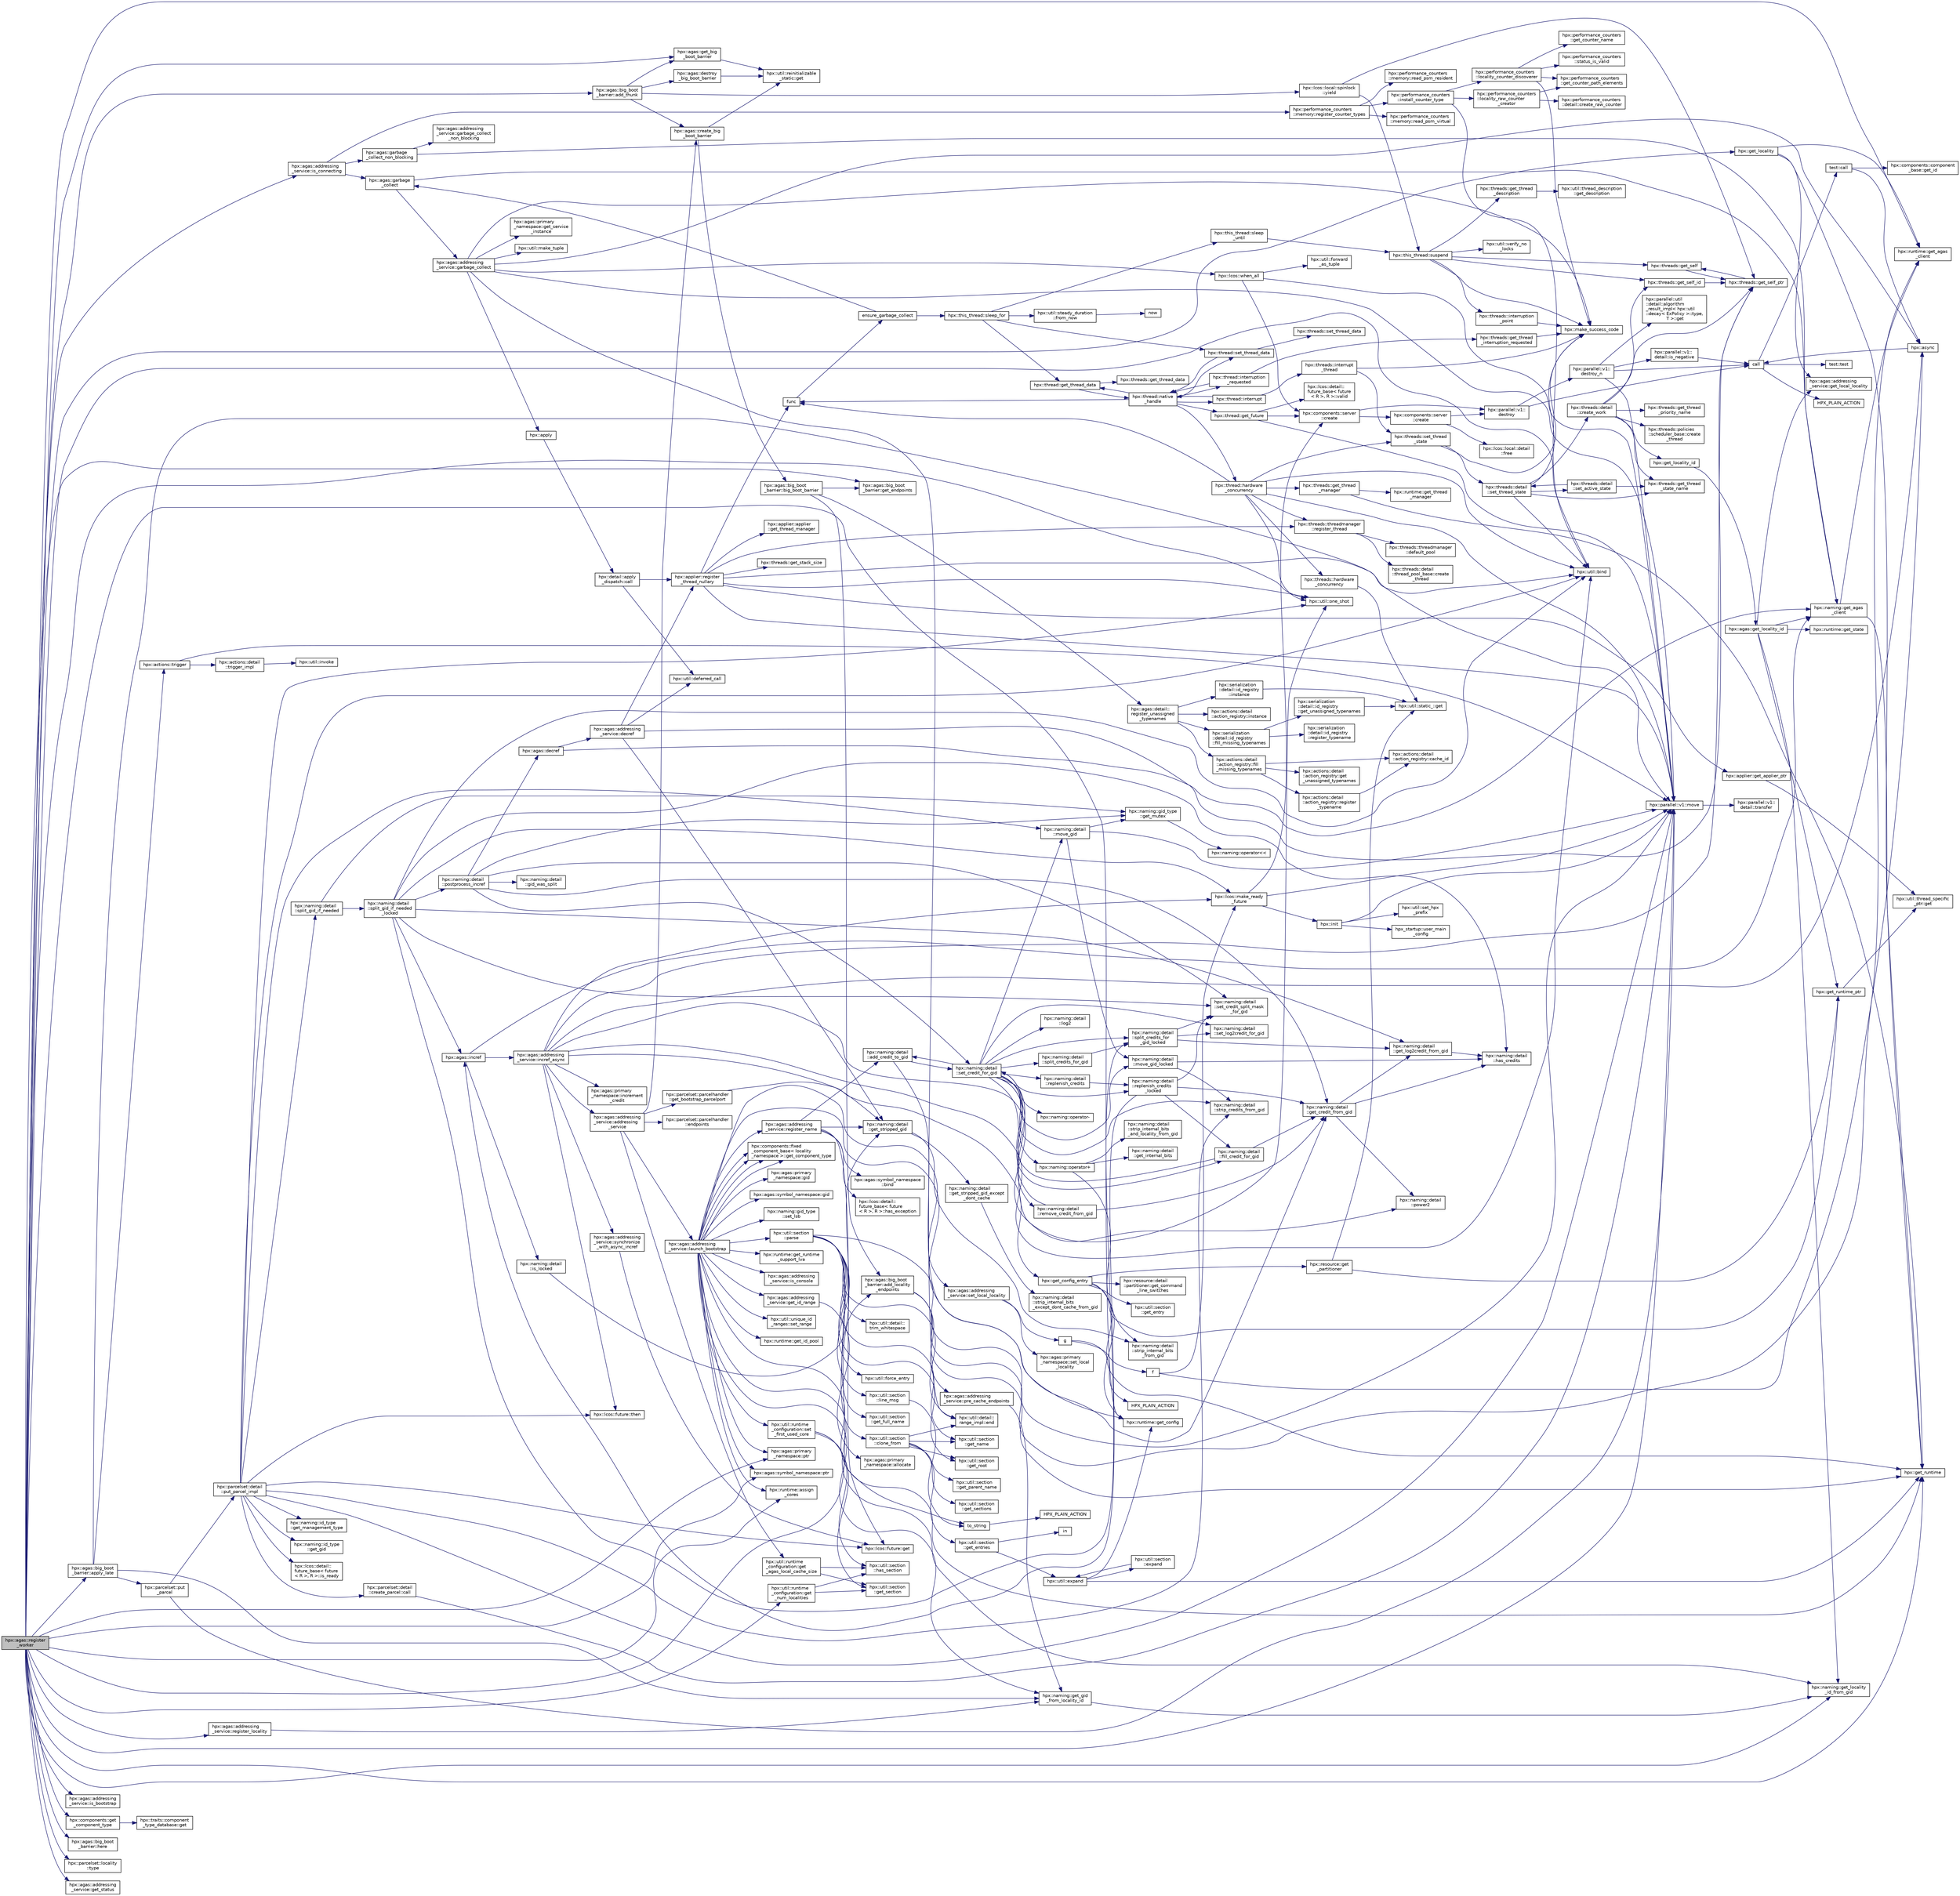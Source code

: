 digraph "hpx::agas::register_worker"
{
  edge [fontname="Helvetica",fontsize="10",labelfontname="Helvetica",labelfontsize="10"];
  node [fontname="Helvetica",fontsize="10",shape=record];
  rankdir="LR";
  Node4320 [label="hpx::agas::register\l_worker",height=0.2,width=0.4,color="black", fillcolor="grey75", style="filled", fontcolor="black"];
  Node4320 -> Node4321 [color="midnightblue",fontsize="10",style="solid",fontname="Helvetica"];
  Node4321 [label="hpx::agas::get_big\l_boot_barrier",height=0.2,width=0.4,color="black", fillcolor="white", style="filled",URL="$dc/d54/namespacehpx_1_1agas.html#ac7518e00a56cc49c3b166be18f4b9189"];
  Node4321 -> Node4322 [color="midnightblue",fontsize="10",style="solid",fontname="Helvetica"];
  Node4322 [label="hpx::util::reinitializable\l_static::get",height=0.2,width=0.4,color="black", fillcolor="white", style="filled",URL="$d2/db7/structhpx_1_1util_1_1reinitializable__static.html#a2c616d22a193ed9d3b0b58d4203b3809"];
  Node4320 -> Node4323 [color="midnightblue",fontsize="10",style="solid",fontname="Helvetica"];
  Node4323 [label="hpx::get_runtime",height=0.2,width=0.4,color="black", fillcolor="white", style="filled",URL="$d8/d83/namespacehpx.html#aef902cc6c7dd3b9fbadf34d1e850a070"];
  Node4320 -> Node4324 [color="midnightblue",fontsize="10",style="solid",fontname="Helvetica"];
  Node4324 [label="hpx::runtime::get_agas\l_client",height=0.2,width=0.4,color="black", fillcolor="white", style="filled",URL="$d0/d7b/classhpx_1_1runtime.html#aeb5dddd30d6b9861669af8ad44d1a96a"];
  Node4320 -> Node4325 [color="midnightblue",fontsize="10",style="solid",fontname="Helvetica"];
  Node4325 [label="hpx::agas::addressing\l_service::is_connecting",height=0.2,width=0.4,color="black", fillcolor="white", style="filled",URL="$db/d58/structhpx_1_1agas_1_1addressing__service.html#a0155cfd6dbb903623ae403c6f53b86c3",tooltip="Returns whether this addressing_service is connecting to a running application. "];
  Node4325 -> Node4326 [color="midnightblue",fontsize="10",style="solid",fontname="Helvetica"];
  Node4326 [label="hpx::performance_counters\l::memory::register_counter_types",height=0.2,width=0.4,color="black", fillcolor="white", style="filled",URL="$de/de0/namespacehpx_1_1performance__counters_1_1memory.html#a2ee7df46c637ba3a9aafe7bf3540b839"];
  Node4326 -> Node4327 [color="midnightblue",fontsize="10",style="solid",fontname="Helvetica"];
  Node4327 [label="hpx::performance_counters\l::install_counter_type",height=0.2,width=0.4,color="black", fillcolor="white", style="filled",URL="$d0/d36/namespacehpx_1_1performance__counters.html#a4145b8ec6c6b285ea708fd1ac981431f",tooltip="Install a new generic performance counter type in a way, which will uninstall it automatically during..."];
  Node4327 -> Node4328 [color="midnightblue",fontsize="10",style="solid",fontname="Helvetica"];
  Node4328 [label="hpx::util::bind",height=0.2,width=0.4,color="black", fillcolor="white", style="filled",URL="$df/dad/namespacehpx_1_1util.html#ad844caedf82a0173d6909d910c3e48c6"];
  Node4327 -> Node4329 [color="midnightblue",fontsize="10",style="solid",fontname="Helvetica"];
  Node4329 [label="hpx::performance_counters\l::locality_raw_counter\l_creator",height=0.2,width=0.4,color="black", fillcolor="white", style="filled",URL="$d0/d36/namespacehpx_1_1performance__counters.html#ae4c341430bcefef5080eb7b92b489700"];
  Node4329 -> Node4330 [color="midnightblue",fontsize="10",style="solid",fontname="Helvetica"];
  Node4330 [label="hpx::performance_counters\l::get_counter_path_elements",height=0.2,width=0.4,color="black", fillcolor="white", style="filled",URL="$d0/d36/namespacehpx_1_1performance__counters.html#a20efd215ad44c2a1d6bf36731b07094c",tooltip="Fill the given counter_path_elements instance from the given full name of a counter. "];
  Node4329 -> Node4331 [color="midnightblue",fontsize="10",style="solid",fontname="Helvetica"];
  Node4331 [label="hpx::performance_counters\l::detail::create_raw_counter",height=0.2,width=0.4,color="black", fillcolor="white", style="filled",URL="$d0/df8/namespacehpx_1_1performance__counters_1_1detail.html#a5e451affac03963e4ae0cb8eddb34fbd"];
  Node4327 -> Node4332 [color="midnightblue",fontsize="10",style="solid",fontname="Helvetica"];
  Node4332 [label="hpx::performance_counters\l::locality_counter_discoverer",height=0.2,width=0.4,color="black", fillcolor="white", style="filled",URL="$d0/d36/namespacehpx_1_1performance__counters.html#a1dde75a358cb6a734c22cd84eb1401ba"];
  Node4332 -> Node4330 [color="midnightblue",fontsize="10",style="solid",fontname="Helvetica"];
  Node4332 -> Node4333 [color="midnightblue",fontsize="10",style="solid",fontname="Helvetica"];
  Node4333 [label="hpx::performance_counters\l::status_is_valid",height=0.2,width=0.4,color="black", fillcolor="white", style="filled",URL="$d0/d36/namespacehpx_1_1performance__counters.html#a02f879175b5bb99013a8c79f66e57213"];
  Node4332 -> Node4334 [color="midnightblue",fontsize="10",style="solid",fontname="Helvetica"];
  Node4334 [label="hpx::performance_counters\l::get_counter_name",height=0.2,width=0.4,color="black", fillcolor="white", style="filled",URL="$d0/d36/namespacehpx_1_1performance__counters.html#af277aab5e2e75f4d32dedcb1f4cdf21d",tooltip="Create a full name of a counter from the contents of the given counter_path_elements instance..."];
  Node4332 -> Node4335 [color="midnightblue",fontsize="10",style="solid",fontname="Helvetica"];
  Node4335 [label="hpx::make_success_code",height=0.2,width=0.4,color="black", fillcolor="white", style="filled",URL="$d8/d83/namespacehpx.html#a0e8512a8f49e2a6c8185061181419d8f",tooltip="Returns error_code(hpx::success, \"success\", mode). "];
  Node4326 -> Node4336 [color="midnightblue",fontsize="10",style="solid",fontname="Helvetica"];
  Node4336 [label="hpx::performance_counters\l::memory::read_psm_virtual",height=0.2,width=0.4,color="black", fillcolor="white", style="filled",URL="$de/de0/namespacehpx_1_1performance__counters_1_1memory.html#a4bd683e071e752cbc3dd0037e31d8a90"];
  Node4326 -> Node4337 [color="midnightblue",fontsize="10",style="solid",fontname="Helvetica"];
  Node4337 [label="hpx::performance_counters\l::memory::read_psm_resident",height=0.2,width=0.4,color="black", fillcolor="white", style="filled",URL="$de/de0/namespacehpx_1_1performance__counters_1_1memory.html#ab9e9b4909e64898c4492aedde1a5aeb7"];
  Node4325 -> Node4338 [color="midnightblue",fontsize="10",style="solid",fontname="Helvetica"];
  Node4338 [label="hpx::agas::garbage\l_collect_non_blocking",height=0.2,width=0.4,color="black", fillcolor="white", style="filled",URL="$dc/d54/namespacehpx_1_1agas.html#afad9c8faca41f9a5ec2c50b98ad1e05f"];
  Node4338 -> Node4339 [color="midnightblue",fontsize="10",style="solid",fontname="Helvetica"];
  Node4339 [label="hpx::naming::get_agas\l_client",height=0.2,width=0.4,color="black", fillcolor="white", style="filled",URL="$d4/dc9/namespacehpx_1_1naming.html#a0408fffd5d34b620712a801b0ae3b032"];
  Node4339 -> Node4323 [color="midnightblue",fontsize="10",style="solid",fontname="Helvetica"];
  Node4339 -> Node4324 [color="midnightblue",fontsize="10",style="solid",fontname="Helvetica"];
  Node4338 -> Node4340 [color="midnightblue",fontsize="10",style="solid",fontname="Helvetica"];
  Node4340 [label="hpx::agas::addressing\l_service::garbage_collect\l_non_blocking",height=0.2,width=0.4,color="black", fillcolor="white", style="filled",URL="$db/d58/structhpx_1_1agas_1_1addressing__service.html#a031124dcd3086059ceff3abde50f0b97"];
  Node4325 -> Node4341 [color="midnightblue",fontsize="10",style="solid",fontname="Helvetica"];
  Node4341 [label="hpx::agas::garbage\l_collect",height=0.2,width=0.4,color="black", fillcolor="white", style="filled",URL="$dc/d54/namespacehpx_1_1agas.html#a951337adc4f9bd6df00a50737468e911"];
  Node4341 -> Node4339 [color="midnightblue",fontsize="10",style="solid",fontname="Helvetica"];
  Node4341 -> Node4342 [color="midnightblue",fontsize="10",style="solid",fontname="Helvetica"];
  Node4342 [label="hpx::agas::addressing\l_service::garbage_collect",height=0.2,width=0.4,color="black", fillcolor="white", style="filled",URL="$db/d58/structhpx_1_1agas_1_1addressing__service.html#a87dcae0eacf6e62d5103ebf516d86f63"];
  Node4342 -> Node4335 [color="midnightblue",fontsize="10",style="solid",fontname="Helvetica"];
  Node4342 -> Node4343 [color="midnightblue",fontsize="10",style="solid",fontname="Helvetica"];
  Node4343 [label="hpx::agas::primary\l_namespace::get_service\l_instance",height=0.2,width=0.4,color="black", fillcolor="white", style="filled",URL="$d1/d43/structhpx_1_1agas_1_1primary__namespace.html#a7630ff0f30ff8c23b13b4672c5350e2e"];
  Node4342 -> Node4344 [color="midnightblue",fontsize="10",style="solid",fontname="Helvetica"];
  Node4344 [label="hpx::util::make_tuple",height=0.2,width=0.4,color="black", fillcolor="white", style="filled",URL="$df/dad/namespacehpx_1_1util.html#a06fa74211a987d208e013f400a9f5328"];
  Node4342 -> Node4345 [color="midnightblue",fontsize="10",style="solid",fontname="Helvetica"];
  Node4345 [label="hpx::util::detail::\lrange_impl::end",height=0.2,width=0.4,color="black", fillcolor="white", style="filled",URL="$d4/d4a/namespacehpx_1_1util_1_1detail_1_1range__impl.html#afb2ea48b0902f52ee4d8b764807b4316"];
  Node4342 -> Node4346 [color="midnightblue",fontsize="10",style="solid",fontname="Helvetica"];
  Node4346 [label="hpx::apply",height=0.2,width=0.4,color="black", fillcolor="white", style="filled",URL="$d8/d83/namespacehpx.html#aa87762f0db0731d385f3fdfdb25d59fc"];
  Node4346 -> Node4347 [color="midnightblue",fontsize="10",style="solid",fontname="Helvetica"];
  Node4347 [label="hpx::detail::apply\l_dispatch::call",height=0.2,width=0.4,color="black", fillcolor="white", style="filled",URL="$db/de8/structhpx_1_1detail_1_1apply__dispatch.html#a0755fab16d281e74bcff0f8045be9459"];
  Node4347 -> Node4348 [color="midnightblue",fontsize="10",style="solid",fontname="Helvetica"];
  Node4348 [label="hpx::applier::register\l_thread_nullary",height=0.2,width=0.4,color="black", fillcolor="white", style="filled",URL="$d8/dcb/namespacehpx_1_1applier.html#a401cd1145927e58d74d1eb52aaccd936"];
  Node4348 -> Node4349 [color="midnightblue",fontsize="10",style="solid",fontname="Helvetica"];
  Node4349 [label="hpx::applier::get_applier_ptr",height=0.2,width=0.4,color="black", fillcolor="white", style="filled",URL="$d8/dcb/namespacehpx_1_1applier.html#a617483cf2b77ad3a0aa428ade7b35299"];
  Node4349 -> Node4350 [color="midnightblue",fontsize="10",style="solid",fontname="Helvetica"];
  Node4350 [label="hpx::util::thread_specific\l_ptr::get",height=0.2,width=0.4,color="black", fillcolor="white", style="filled",URL="$d4/d4c/structhpx_1_1util_1_1thread__specific__ptr.html#a3b27d8520710478aa41d1f74206bdba9"];
  Node4348 -> Node4351 [color="midnightblue",fontsize="10",style="solid",fontname="Helvetica"];
  Node4351 [label="func",height=0.2,width=0.4,color="black", fillcolor="white", style="filled",URL="$d8/dfd/id__type__ref__counting__1032_8cpp.html#ab811b86ea5107ffb3351fcaa29d2c652"];
  Node4351 -> Node4352 [color="midnightblue",fontsize="10",style="solid",fontname="Helvetica"];
  Node4352 [label="ensure_garbage_collect",height=0.2,width=0.4,color="black", fillcolor="white", style="filled",URL="$d8/dfd/id__type__ref__counting__1032_8cpp.html#a5264b94bf7c262ac0e521fb290d476d5"];
  Node4352 -> Node4353 [color="midnightblue",fontsize="10",style="solid",fontname="Helvetica"];
  Node4353 [label="hpx::this_thread::sleep_for",height=0.2,width=0.4,color="black", fillcolor="white", style="filled",URL="$d9/d52/namespacehpx_1_1this__thread.html#afc042a5a5fa52eef2d1d177a343435cf"];
  Node4353 -> Node4354 [color="midnightblue",fontsize="10",style="solid",fontname="Helvetica"];
  Node4354 [label="hpx::this_thread::sleep\l_until",height=0.2,width=0.4,color="black", fillcolor="white", style="filled",URL="$d9/d52/namespacehpx_1_1this__thread.html#ae12a853980115b23ff0ab8ca06622658"];
  Node4354 -> Node4355 [color="midnightblue",fontsize="10",style="solid",fontname="Helvetica"];
  Node4355 [label="hpx::this_thread::suspend",height=0.2,width=0.4,color="black", fillcolor="white", style="filled",URL="$d9/d52/namespacehpx_1_1this__thread.html#aca220026fb3014c0881d129fe31c0073"];
  Node4355 -> Node4356 [color="midnightblue",fontsize="10",style="solid",fontname="Helvetica"];
  Node4356 [label="hpx::threads::get_self",height=0.2,width=0.4,color="black", fillcolor="white", style="filled",URL="$d7/d28/namespacehpx_1_1threads.html#a07daf4d6d29233f20d66d41ab7b5b8e8"];
  Node4356 -> Node4357 [color="midnightblue",fontsize="10",style="solid",fontname="Helvetica"];
  Node4357 [label="hpx::threads::get_self_ptr",height=0.2,width=0.4,color="black", fillcolor="white", style="filled",URL="$d7/d28/namespacehpx_1_1threads.html#a22877ae347ad884cde3a51397dad6c53"];
  Node4357 -> Node4356 [color="midnightblue",fontsize="10",style="solid",fontname="Helvetica"];
  Node4355 -> Node4358 [color="midnightblue",fontsize="10",style="solid",fontname="Helvetica"];
  Node4358 [label="hpx::threads::get_self_id",height=0.2,width=0.4,color="black", fillcolor="white", style="filled",URL="$d7/d28/namespacehpx_1_1threads.html#afafe0f900b9fac3d4ed3c747625c1cfe"];
  Node4358 -> Node4357 [color="midnightblue",fontsize="10",style="solid",fontname="Helvetica"];
  Node4355 -> Node4359 [color="midnightblue",fontsize="10",style="solid",fontname="Helvetica"];
  Node4359 [label="hpx::threads::interruption\l_point",height=0.2,width=0.4,color="black", fillcolor="white", style="filled",URL="$d7/d28/namespacehpx_1_1threads.html#ada6ec56a12b050707311d8c628089059"];
  Node4359 -> Node4335 [color="midnightblue",fontsize="10",style="solid",fontname="Helvetica"];
  Node4355 -> Node4360 [color="midnightblue",fontsize="10",style="solid",fontname="Helvetica"];
  Node4360 [label="hpx::util::verify_no\l_locks",height=0.2,width=0.4,color="black", fillcolor="white", style="filled",URL="$df/dad/namespacehpx_1_1util.html#ae0e1837ee6f09b79b26c2e788d2e9fc9"];
  Node4355 -> Node4361 [color="midnightblue",fontsize="10",style="solid",fontname="Helvetica"];
  Node4361 [label="hpx::threads::get_thread\l_description",height=0.2,width=0.4,color="black", fillcolor="white", style="filled",URL="$d7/d28/namespacehpx_1_1threads.html#a42fc18a7a680f4e8bc633a4b4c956701"];
  Node4361 -> Node4362 [color="midnightblue",fontsize="10",style="solid",fontname="Helvetica"];
  Node4362 [label="hpx::util::thread_description\l::get_description",height=0.2,width=0.4,color="black", fillcolor="white", style="filled",URL="$df/d9e/structhpx_1_1util_1_1thread__description.html#a8c834e14eca6eb228188022577f9f952"];
  Node4355 -> Node4335 [color="midnightblue",fontsize="10",style="solid",fontname="Helvetica"];
  Node4353 -> Node4363 [color="midnightblue",fontsize="10",style="solid",fontname="Helvetica"];
  Node4363 [label="hpx::util::steady_duration\l::from_now",height=0.2,width=0.4,color="black", fillcolor="white", style="filled",URL="$d9/d4f/classhpx_1_1util_1_1steady__duration.html#a0132206d767cd0f7395507b40111a153"];
  Node4363 -> Node4364 [color="midnightblue",fontsize="10",style="solid",fontname="Helvetica"];
  Node4364 [label="now",height=0.2,width=0.4,color="black", fillcolor="white", style="filled",URL="$de/db3/1d__stencil__1__omp_8cpp.html#a89e9667753dccfac455bd37a7a3a7b16"];
  Node4353 -> Node4365 [color="midnightblue",fontsize="10",style="solid",fontname="Helvetica"];
  Node4365 [label="hpx::thread::get_thread_data",height=0.2,width=0.4,color="black", fillcolor="white", style="filled",URL="$de/d9b/classhpx_1_1thread.html#a4535ef82cec3b953d2c941d20e3e3904"];
  Node4365 -> Node4366 [color="midnightblue",fontsize="10",style="solid",fontname="Helvetica"];
  Node4366 [label="hpx::threads::get_thread_data",height=0.2,width=0.4,color="black", fillcolor="white", style="filled",URL="$d7/d28/namespacehpx_1_1threads.html#a8737931ff6303807225f735b2b384ae4"];
  Node4365 -> Node4367 [color="midnightblue",fontsize="10",style="solid",fontname="Helvetica"];
  Node4367 [label="hpx::thread::native\l_handle",height=0.2,width=0.4,color="black", fillcolor="white", style="filled",URL="$de/d9b/classhpx_1_1thread.html#acf48190d264ab64c1c4ec99d0b421b5a"];
  Node4367 -> Node4368 [color="midnightblue",fontsize="10",style="solid",fontname="Helvetica"];
  Node4368 [label="hpx::thread::hardware\l_concurrency",height=0.2,width=0.4,color="black", fillcolor="white", style="filled",URL="$de/d9b/classhpx_1_1thread.html#a8e4fff210e02485ba493bc3a2a956c03"];
  Node4368 -> Node4369 [color="midnightblue",fontsize="10",style="solid",fontname="Helvetica"];
  Node4369 [label="hpx::threads::hardware\l_concurrency",height=0.2,width=0.4,color="black", fillcolor="white", style="filled",URL="$d7/d28/namespacehpx_1_1threads.html#aa8752a235478d2ad7b5ac467b63ab527"];
  Node4369 -> Node4370 [color="midnightblue",fontsize="10",style="solid",fontname="Helvetica"];
  Node4370 [label="hpx::util::static_::get",height=0.2,width=0.4,color="black", fillcolor="white", style="filled",URL="$d3/dbb/structhpx_1_1util_1_1static__.html#a2967c633948a3bf17a3b5405ef5a8318"];
  Node4368 -> Node4351 [color="midnightblue",fontsize="10",style="solid",fontname="Helvetica"];
  Node4368 -> Node4328 [color="midnightblue",fontsize="10",style="solid",fontname="Helvetica"];
  Node4368 -> Node4371 [color="midnightblue",fontsize="10",style="solid",fontname="Helvetica"];
  Node4371 [label="hpx::util::one_shot",height=0.2,width=0.4,color="black", fillcolor="white", style="filled",URL="$df/dad/namespacehpx_1_1util.html#a273e61be42a72415291e0ec0a4f28c7a"];
  Node4368 -> Node4372 [color="midnightblue",fontsize="10",style="solid",fontname="Helvetica"];
  Node4372 [label="hpx::parallel::v1::move",height=0.2,width=0.4,color="black", fillcolor="white", style="filled",URL="$db/db9/namespacehpx_1_1parallel_1_1v1.html#aa7c4ede081ce786c9d1eb1adff495cfc"];
  Node4372 -> Node4373 [color="midnightblue",fontsize="10",style="solid",fontname="Helvetica"];
  Node4373 [label="hpx::parallel::v1::\ldetail::transfer",height=0.2,width=0.4,color="black", fillcolor="white", style="filled",URL="$d2/ddd/namespacehpx_1_1parallel_1_1v1_1_1detail.html#ab1b56a05e1885ca7cc7ffa1804dd2f3c"];
  Node4368 -> Node4374 [color="midnightblue",fontsize="10",style="solid",fontname="Helvetica"];
  Node4374 [label="hpx::threads::get_thread\l_manager",height=0.2,width=0.4,color="black", fillcolor="white", style="filled",URL="$d7/d28/namespacehpx_1_1threads.html#a076973c3a53beadde7d967e22c4f6cce"];
  Node4374 -> Node4323 [color="midnightblue",fontsize="10",style="solid",fontname="Helvetica"];
  Node4374 -> Node4375 [color="midnightblue",fontsize="10",style="solid",fontname="Helvetica"];
  Node4375 [label="hpx::runtime::get_thread\l_manager",height=0.2,width=0.4,color="black", fillcolor="white", style="filled",URL="$d0/d7b/classhpx_1_1runtime.html#a865b12d57fcd44a8d3dda3e35414f563"];
  Node4368 -> Node4376 [color="midnightblue",fontsize="10",style="solid",fontname="Helvetica"];
  Node4376 [label="hpx::threads::threadmanager\l::register_thread",height=0.2,width=0.4,color="black", fillcolor="white", style="filled",URL="$d5/daa/classhpx_1_1threads_1_1threadmanager.html#a7f79c7578e08a60ca45eb276ce8133d8"];
  Node4376 -> Node4377 [color="midnightblue",fontsize="10",style="solid",fontname="Helvetica"];
  Node4377 [label="hpx::threads::threadmanager\l::default_pool",height=0.2,width=0.4,color="black", fillcolor="white", style="filled",URL="$d5/daa/classhpx_1_1threads_1_1threadmanager.html#a851f067d03b5dd1c5e6a9a6a841e05df"];
  Node4376 -> Node4378 [color="midnightblue",fontsize="10",style="solid",fontname="Helvetica"];
  Node4378 [label="hpx::threads::detail\l::thread_pool_base::create\l_thread",height=0.2,width=0.4,color="black", fillcolor="white", style="filled",URL="$de/dae/classhpx_1_1threads_1_1detail_1_1thread__pool__base.html#ad35d3779eef6f4528e62a26d71b34b34"];
  Node4368 -> Node4379 [color="midnightblue",fontsize="10",style="solid",fontname="Helvetica"];
  Node4379 [label="hpx::threads::set_thread\l_state",height=0.2,width=0.4,color="black", fillcolor="white", style="filled",URL="$d7/d28/namespacehpx_1_1threads.html#ac0690ad16ad778bcc79dcd727cc33025",tooltip="Set the thread state of the thread referenced by the thread_id id. "];
  Node4379 -> Node4335 [color="midnightblue",fontsize="10",style="solid",fontname="Helvetica"];
  Node4379 -> Node4380 [color="midnightblue",fontsize="10",style="solid",fontname="Helvetica"];
  Node4380 [label="hpx::threads::detail\l::set_thread_state",height=0.2,width=0.4,color="black", fillcolor="white", style="filled",URL="$d2/dd1/namespacehpx_1_1threads_1_1detail.html#af85ddc854c4a149bf1738eb1b111b9ab"];
  Node4380 -> Node4381 [color="midnightblue",fontsize="10",style="solid",fontname="Helvetica"];
  Node4381 [label="hpx::threads::get_thread\l_state_name",height=0.2,width=0.4,color="black", fillcolor="white", style="filled",URL="$d7/d28/namespacehpx_1_1threads.html#a26f91ea8d2195f165c033241c5cd11db"];
  Node4380 -> Node4335 [color="midnightblue",fontsize="10",style="solid",fontname="Helvetica"];
  Node4380 -> Node4328 [color="midnightblue",fontsize="10",style="solid",fontname="Helvetica"];
  Node4380 -> Node4382 [color="midnightblue",fontsize="10",style="solid",fontname="Helvetica"];
  Node4382 [label="hpx::threads::detail\l::set_active_state",height=0.2,width=0.4,color="black", fillcolor="white", style="filled",URL="$d2/dd1/namespacehpx_1_1threads_1_1detail.html#a45884a5bf04ad66a4f259231a3947e76"];
  Node4382 -> Node4381 [color="midnightblue",fontsize="10",style="solid",fontname="Helvetica"];
  Node4382 -> Node4380 [color="midnightblue",fontsize="10",style="solid",fontname="Helvetica"];
  Node4380 -> Node4383 [color="midnightblue",fontsize="10",style="solid",fontname="Helvetica"];
  Node4383 [label="hpx::threads::detail\l::create_work",height=0.2,width=0.4,color="black", fillcolor="white", style="filled",URL="$d2/dd1/namespacehpx_1_1threads_1_1detail.html#ae22384a3c1b1a1940032fad068fb54b1"];
  Node4383 -> Node4381 [color="midnightblue",fontsize="10",style="solid",fontname="Helvetica"];
  Node4383 -> Node4384 [color="midnightblue",fontsize="10",style="solid",fontname="Helvetica"];
  Node4384 [label="hpx::threads::get_thread\l_priority_name",height=0.2,width=0.4,color="black", fillcolor="white", style="filled",URL="$d7/d28/namespacehpx_1_1threads.html#a9c6b2fec0c1cf5b06ff83ce756ca6d42"];
  Node4383 -> Node4357 [color="midnightblue",fontsize="10",style="solid",fontname="Helvetica"];
  Node4383 -> Node4358 [color="midnightblue",fontsize="10",style="solid",fontname="Helvetica"];
  Node4383 -> Node4385 [color="midnightblue",fontsize="10",style="solid",fontname="Helvetica"];
  Node4385 [label="hpx::get_locality_id",height=0.2,width=0.4,color="black", fillcolor="white", style="filled",URL="$d8/d83/namespacehpx.html#a158d7c54a657bb364c1704033010697b",tooltip="Return the number of the locality this function is being called from. "];
  Node4385 -> Node4386 [color="midnightblue",fontsize="10",style="solid",fontname="Helvetica"];
  Node4386 [label="hpx::agas::get_locality_id",height=0.2,width=0.4,color="black", fillcolor="white", style="filled",URL="$dc/d54/namespacehpx_1_1agas.html#a491cc2ddecdf0f1a9129900caa6a4d3e"];
  Node4386 -> Node4387 [color="midnightblue",fontsize="10",style="solid",fontname="Helvetica"];
  Node4387 [label="hpx::get_runtime_ptr",height=0.2,width=0.4,color="black", fillcolor="white", style="filled",URL="$d8/d83/namespacehpx.html#af29daf2bb3e01b4d6495a1742b6cce64"];
  Node4387 -> Node4350 [color="midnightblue",fontsize="10",style="solid",fontname="Helvetica"];
  Node4386 -> Node4388 [color="midnightblue",fontsize="10",style="solid",fontname="Helvetica"];
  Node4388 [label="hpx::runtime::get_state",height=0.2,width=0.4,color="black", fillcolor="white", style="filled",URL="$d0/d7b/classhpx_1_1runtime.html#ab405f80e060dac95d624520f38b0524c"];
  Node4386 -> Node4339 [color="midnightblue",fontsize="10",style="solid",fontname="Helvetica"];
  Node4386 -> Node4389 [color="midnightblue",fontsize="10",style="solid",fontname="Helvetica"];
  Node4389 [label="hpx::agas::addressing\l_service::get_local_locality",height=0.2,width=0.4,color="black", fillcolor="white", style="filled",URL="$db/d58/structhpx_1_1agas_1_1addressing__service.html#ab52c19a37c2a7a006c6c15f90ad0539c"];
  Node4386 -> Node4390 [color="midnightblue",fontsize="10",style="solid",fontname="Helvetica"];
  Node4390 [label="hpx::naming::get_locality\l_id_from_gid",height=0.2,width=0.4,color="black", fillcolor="white", style="filled",URL="$d4/dc9/namespacehpx_1_1naming.html#a7fd43037784560bd04fda9b49e33529f"];
  Node4383 -> Node4391 [color="midnightblue",fontsize="10",style="solid",fontname="Helvetica"];
  Node4391 [label="hpx::threads::policies\l::scheduler_base::create\l_thread",height=0.2,width=0.4,color="black", fillcolor="white", style="filled",URL="$dd/d7e/structhpx_1_1threads_1_1policies_1_1scheduler__base.html#ad3b05cd7f363cc8e8410ce368c3794e0"];
  Node4367 -> Node4392 [color="midnightblue",fontsize="10",style="solid",fontname="Helvetica"];
  Node4392 [label="hpx::thread::interrupt",height=0.2,width=0.4,color="black", fillcolor="white", style="filled",URL="$de/d9b/classhpx_1_1thread.html#ac34d0d033aa743c476a79dbc2e1a8a39"];
  Node4392 -> Node4393 [color="midnightblue",fontsize="10",style="solid",fontname="Helvetica"];
  Node4393 [label="hpx::threads::interrupt\l_thread",height=0.2,width=0.4,color="black", fillcolor="white", style="filled",URL="$d7/d28/namespacehpx_1_1threads.html#a6bdda1a2aab61b9b13d274b5155d7e73"];
  Node4393 -> Node4335 [color="midnightblue",fontsize="10",style="solid",fontname="Helvetica"];
  Node4393 -> Node4379 [color="midnightblue",fontsize="10",style="solid",fontname="Helvetica"];
  Node4392 -> Node4367 [color="midnightblue",fontsize="10",style="solid",fontname="Helvetica"];
  Node4367 -> Node4394 [color="midnightblue",fontsize="10",style="solid",fontname="Helvetica"];
  Node4394 [label="hpx::thread::interruption\l_requested",height=0.2,width=0.4,color="black", fillcolor="white", style="filled",URL="$de/d9b/classhpx_1_1thread.html#a33276bb4c20bbb0b1978944e18ef71b8"];
  Node4394 -> Node4395 [color="midnightblue",fontsize="10",style="solid",fontname="Helvetica"];
  Node4395 [label="hpx::threads::get_thread\l_interruption_requested",height=0.2,width=0.4,color="black", fillcolor="white", style="filled",URL="$d7/d28/namespacehpx_1_1threads.html#ae64a7fdb8b5c8bac7be0c8282672a03b"];
  Node4395 -> Node4335 [color="midnightblue",fontsize="10",style="solid",fontname="Helvetica"];
  Node4394 -> Node4367 [color="midnightblue",fontsize="10",style="solid",fontname="Helvetica"];
  Node4367 -> Node4396 [color="midnightblue",fontsize="10",style="solid",fontname="Helvetica"];
  Node4396 [label="hpx::thread::get_future",height=0.2,width=0.4,color="black", fillcolor="white", style="filled",URL="$de/d9b/classhpx_1_1thread.html#a87fdb0d8da826366fc190ed224900a64"];
  Node4396 -> Node4397 [color="midnightblue",fontsize="10",style="solid",fontname="Helvetica"];
  Node4397 [label="hpx::lcos::detail::\lfuture_base\< future\l\< R \>, R \>::valid",height=0.2,width=0.4,color="black", fillcolor="white", style="filled",URL="$d5/dd7/classhpx_1_1lcos_1_1detail_1_1future__base.html#aaf7beb7374815614363033bd96573e75"];
  Node4396 -> Node4398 [color="midnightblue",fontsize="10",style="solid",fontname="Helvetica"];
  Node4398 [label="hpx::components::server\l::create",height=0.2,width=0.4,color="black", fillcolor="white", style="filled",URL="$d2/da2/namespacehpx_1_1components_1_1server.html#ac776c89f3d68ceb910e8cee9fa937ab4",tooltip="Create arrays of components using their default constructor. "];
  Node4398 -> Node4399 [color="midnightblue",fontsize="10",style="solid",fontname="Helvetica"];
  Node4399 [label="hpx::components::server\l::create",height=0.2,width=0.4,color="black", fillcolor="white", style="filled",URL="$d2/da2/namespacehpx_1_1components_1_1server.html#a77d26de181c97b444565e230577981bd"];
  Node4399 -> Node4400 [color="midnightblue",fontsize="10",style="solid",fontname="Helvetica"];
  Node4400 [label="hpx::lcos::local::detail\l::free",height=0.2,width=0.4,color="black", fillcolor="white", style="filled",URL="$d4/dcb/namespacehpx_1_1lcos_1_1local_1_1detail.html#a55a940f019734e9bb045dc123cd80e48"];
  Node4399 -> Node4401 [color="midnightblue",fontsize="10",style="solid",fontname="Helvetica"];
  Node4401 [label="hpx::parallel::v1::\ldestroy",height=0.2,width=0.4,color="black", fillcolor="white", style="filled",URL="$db/db9/namespacehpx_1_1parallel_1_1v1.html#acf303558375048e8a7cc9a2c2e09477f"];
  Node4401 -> Node4402 [color="midnightblue",fontsize="10",style="solid",fontname="Helvetica"];
  Node4402 [label="call",height=0.2,width=0.4,color="black", fillcolor="white", style="filled",URL="$d2/d67/promise__1620_8cpp.html#a58357f0b82bc761e1d0b9091ed563a70"];
  Node4402 -> Node4403 [color="midnightblue",fontsize="10",style="solid",fontname="Helvetica"];
  Node4403 [label="test::test",height=0.2,width=0.4,color="black", fillcolor="white", style="filled",URL="$d8/d89/structtest.html#ab42d5ece712d716b04cb3f686f297a26"];
  Node4402 -> Node4404 [color="midnightblue",fontsize="10",style="solid",fontname="Helvetica"];
  Node4404 [label="HPX_PLAIN_ACTION",height=0.2,width=0.4,color="black", fillcolor="white", style="filled",URL="$d2/d67/promise__1620_8cpp.html#ab96aab827a4b1fcaf66cfe0ba83fef23"];
  Node4402 -> Node4405 [color="midnightblue",fontsize="10",style="solid",fontname="Helvetica"];
  Node4405 [label="test::call",height=0.2,width=0.4,color="black", fillcolor="white", style="filled",URL="$d8/d89/structtest.html#aeb29e7ed6518b9426ccf1344c52620ae"];
  Node4405 -> Node4406 [color="midnightblue",fontsize="10",style="solid",fontname="Helvetica"];
  Node4406 [label="hpx::async",height=0.2,width=0.4,color="black", fillcolor="white", style="filled",URL="$d8/d83/namespacehpx.html#acb7d8e37b73b823956ce144f9a57eaa4"];
  Node4406 -> Node4402 [color="midnightblue",fontsize="10",style="solid",fontname="Helvetica"];
  Node4405 -> Node4407 [color="midnightblue",fontsize="10",style="solid",fontname="Helvetica"];
  Node4407 [label="hpx::components::component\l_base::get_id",height=0.2,width=0.4,color="black", fillcolor="white", style="filled",URL="$d2/de6/classhpx_1_1components_1_1component__base.html#a4c8fd93514039bdf01c48d66d82b19cd"];
  Node4401 -> Node4408 [color="midnightblue",fontsize="10",style="solid",fontname="Helvetica"];
  Node4408 [label="hpx::parallel::v1::\ldestroy_n",height=0.2,width=0.4,color="black", fillcolor="white", style="filled",URL="$db/db9/namespacehpx_1_1parallel_1_1v1.html#a71d0691132a300690163f5636bcd5bd3"];
  Node4408 -> Node4409 [color="midnightblue",fontsize="10",style="solid",fontname="Helvetica"];
  Node4409 [label="hpx::parallel::v1::\ldetail::is_negative",height=0.2,width=0.4,color="black", fillcolor="white", style="filled",URL="$d2/ddd/namespacehpx_1_1parallel_1_1v1_1_1detail.html#adf2e40fc4b20ad0fd442ee3118a4d527"];
  Node4409 -> Node4402 [color="midnightblue",fontsize="10",style="solid",fontname="Helvetica"];
  Node4408 -> Node4410 [color="midnightblue",fontsize="10",style="solid",fontname="Helvetica"];
  Node4410 [label="hpx::parallel::util\l::detail::algorithm\l_result_impl\< hpx::util\l::decay\< ExPolicy \>::type,\l T \>::get",height=0.2,width=0.4,color="black", fillcolor="white", style="filled",URL="$d2/d42/structhpx_1_1parallel_1_1util_1_1detail_1_1algorithm__result__impl.html#ab5b051e8ec74eff5e0e62fd63f5d377e"];
  Node4408 -> Node4372 [color="midnightblue",fontsize="10",style="solid",fontname="Helvetica"];
  Node4408 -> Node4402 [color="midnightblue",fontsize="10",style="solid",fontname="Helvetica"];
  Node4398 -> Node4401 [color="midnightblue",fontsize="10",style="solid",fontname="Helvetica"];
  Node4396 -> Node4372 [color="midnightblue",fontsize="10",style="solid",fontname="Helvetica"];
  Node4367 -> Node4365 [color="midnightblue",fontsize="10",style="solid",fontname="Helvetica"];
  Node4367 -> Node4411 [color="midnightblue",fontsize="10",style="solid",fontname="Helvetica"];
  Node4411 [label="hpx::thread::set_thread_data",height=0.2,width=0.4,color="black", fillcolor="white", style="filled",URL="$de/d9b/classhpx_1_1thread.html#a7317a3cf5251f3b33c990449570d4cea"];
  Node4411 -> Node4412 [color="midnightblue",fontsize="10",style="solid",fontname="Helvetica"];
  Node4412 [label="hpx::threads::set_thread_data",height=0.2,width=0.4,color="black", fillcolor="white", style="filled",URL="$d7/d28/namespacehpx_1_1threads.html#a00a625acc149fce3ae38e4340454acf7"];
  Node4411 -> Node4367 [color="midnightblue",fontsize="10",style="solid",fontname="Helvetica"];
  Node4367 -> Node4351 [color="midnightblue",fontsize="10",style="solid",fontname="Helvetica"];
  Node4353 -> Node4411 [color="midnightblue",fontsize="10",style="solid",fontname="Helvetica"];
  Node4352 -> Node4341 [color="midnightblue",fontsize="10",style="solid",fontname="Helvetica"];
  Node4348 -> Node4328 [color="midnightblue",fontsize="10",style="solid",fontname="Helvetica"];
  Node4348 -> Node4371 [color="midnightblue",fontsize="10",style="solid",fontname="Helvetica"];
  Node4348 -> Node4372 [color="midnightblue",fontsize="10",style="solid",fontname="Helvetica"];
  Node4348 -> Node4413 [color="midnightblue",fontsize="10",style="solid",fontname="Helvetica"];
  Node4413 [label="hpx::threads::get_stack_size",height=0.2,width=0.4,color="black", fillcolor="white", style="filled",URL="$d7/d28/namespacehpx_1_1threads.html#af597241b3c2785150be206737ca04aa6",tooltip="The get_stack_size function is part of the thread related API. It. "];
  Node4348 -> Node4414 [color="midnightblue",fontsize="10",style="solid",fontname="Helvetica"];
  Node4414 [label="hpx::applier::applier\l::get_thread_manager",height=0.2,width=0.4,color="black", fillcolor="white", style="filled",URL="$da/dcb/classhpx_1_1applier_1_1applier.html#acc36d583973701e573be39da97bba866",tooltip="Access the thread-manager instance associated with this applier. "];
  Node4348 -> Node4376 [color="midnightblue",fontsize="10",style="solid",fontname="Helvetica"];
  Node4347 -> Node4415 [color="midnightblue",fontsize="10",style="solid",fontname="Helvetica"];
  Node4415 [label="hpx::util::deferred_call",height=0.2,width=0.4,color="black", fillcolor="white", style="filled",URL="$df/dad/namespacehpx_1_1util.html#acdded623c658a7a3436f7e76bc9d881c"];
  Node4342 -> Node4372 [color="midnightblue",fontsize="10",style="solid",fontname="Helvetica"];
  Node4342 -> Node4406 [color="midnightblue",fontsize="10",style="solid",fontname="Helvetica"];
  Node4342 -> Node4416 [color="midnightblue",fontsize="10",style="solid",fontname="Helvetica"];
  Node4416 [label="hpx::lcos::when_all",height=0.2,width=0.4,color="black", fillcolor="white", style="filled",URL="$d2/dc9/namespacehpx_1_1lcos.html#a1a6fb024d8690923fb185d5aee204d54"];
  Node4416 -> Node4417 [color="midnightblue",fontsize="10",style="solid",fontname="Helvetica"];
  Node4417 [label="hpx::util::forward\l_as_tuple",height=0.2,width=0.4,color="black", fillcolor="white", style="filled",URL="$df/dad/namespacehpx_1_1util.html#ab7c31e3f24c3302a4f67b6735a6fa597"];
  Node4416 -> Node4372 [color="midnightblue",fontsize="10",style="solid",fontname="Helvetica"];
  Node4416 -> Node4398 [color="midnightblue",fontsize="10",style="solid",fontname="Helvetica"];
  Node4320 -> Node4418 [color="midnightblue",fontsize="10",style="solid",fontname="Helvetica"];
  Node4418 [label="hpx::agas::addressing\l_service::is_bootstrap",height=0.2,width=0.4,color="black", fillcolor="white", style="filled",URL="$db/d58/structhpx_1_1agas_1_1addressing__service.html#aa561a6ef78d52c16db90879e49833dc3"];
  Node4320 -> Node4390 [color="midnightblue",fontsize="10",style="solid",fontname="Helvetica"];
  Node4320 -> Node4419 [color="midnightblue",fontsize="10",style="solid",fontname="Helvetica"];
  Node4419 [label="hpx::agas::addressing\l_service::register_locality",height=0.2,width=0.4,color="black", fillcolor="white", style="filled",URL="$db/d58/structhpx_1_1agas_1_1addressing__service.html#a52a8b1c0d4ba49720d00fbec8c81b8fa",tooltip="Add a locality to the runtime. "];
  Node4419 -> Node4420 [color="midnightblue",fontsize="10",style="solid",fontname="Helvetica"];
  Node4420 [label="hpx::naming::get_gid\l_from_locality_id",height=0.2,width=0.4,color="black", fillcolor="white", style="filled",URL="$d4/dc9/namespacehpx_1_1naming.html#ae50a3ecdb5854b6a25a556ebc9830541"];
  Node4420 -> Node4390 [color="midnightblue",fontsize="10",style="solid",fontname="Helvetica"];
  Node4320 -> Node4421 [color="midnightblue",fontsize="10",style="solid",fontname="Helvetica"];
  Node4421 [label="hpx::get_locality",height=0.2,width=0.4,color="black", fillcolor="white", style="filled",URL="$d8/d83/namespacehpx.html#aa16b81ab9efec229b7b8810b1ec57dd5",tooltip="The function get_locality returns a reference to the locality prefix. "];
  Node4421 -> Node4323 [color="midnightblue",fontsize="10",style="solid",fontname="Helvetica"];
  Node4421 -> Node4324 [color="midnightblue",fontsize="10",style="solid",fontname="Helvetica"];
  Node4421 -> Node4389 [color="midnightblue",fontsize="10",style="solid",fontname="Helvetica"];
  Node4320 -> Node4422 [color="midnightblue",fontsize="10",style="solid",fontname="Helvetica"];
  Node4422 [label="hpx::components::get\l_component_type",height=0.2,width=0.4,color="black", fillcolor="white", style="filled",URL="$d5/d76/namespacehpx_1_1components.html#a3f82b7ecdff89eca35438b7abf53312c"];
  Node4422 -> Node4423 [color="midnightblue",fontsize="10",style="solid",fontname="Helvetica"];
  Node4423 [label="hpx::traits::component\l_type_database::get",height=0.2,width=0.4,color="black", fillcolor="white", style="filled",URL="$de/d3d/structhpx_1_1traits_1_1component__type__database.html#a5a9174705a0c489fa8a13bf324295345"];
  Node4320 -> Node4424 [color="midnightblue",fontsize="10",style="solid",fontname="Helvetica"];
  Node4424 [label="hpx::agas::primary\l_namespace::ptr",height=0.2,width=0.4,color="black", fillcolor="white", style="filled",URL="$d1/d43/structhpx_1_1agas_1_1primary__namespace.html#a977601f2c79f10b3aef3db56fb3aad0d"];
  Node4320 -> Node4425 [color="midnightblue",fontsize="10",style="solid",fontname="Helvetica"];
  Node4425 [label="hpx::agas::symbol_namespace::ptr",height=0.2,width=0.4,color="black", fillcolor="white", style="filled",URL="$dd/d5e/structhpx_1_1agas_1_1symbol__namespace.html#a67e372d006c4c3a2a3d09640c51ccff4"];
  Node4320 -> Node4426 [color="midnightblue",fontsize="10",style="solid",fontname="Helvetica"];
  Node4426 [label="hpx::runtime::assign\l_cores",height=0.2,width=0.4,color="black", fillcolor="white", style="filled",URL="$d0/d7b/classhpx_1_1runtime.html#ad18888b79a4c00c211acb866abf8c750"];
  Node4320 -> Node4427 [color="midnightblue",fontsize="10",style="solid",fontname="Helvetica"];
  Node4427 [label="hpx::agas::big_boot\l_barrier::here",height=0.2,width=0.4,color="black", fillcolor="white", style="filled",URL="$d8/db6/structhpx_1_1agas_1_1big__boot__barrier.html#a001c4b5036b24b6f55471ebcc36a0ff1"];
  Node4320 -> Node4428 [color="midnightblue",fontsize="10",style="solid",fontname="Helvetica"];
  Node4428 [label="hpx::runtime::get_config",height=0.2,width=0.4,color="black", fillcolor="white", style="filled",URL="$d0/d7b/classhpx_1_1runtime.html#a0bfe0241e54b1fe1dd4ec181d944de43",tooltip="access configuration information "];
  Node4320 -> Node4429 [color="midnightblue",fontsize="10",style="solid",fontname="Helvetica"];
  Node4429 [label="hpx::util::runtime\l_configuration::get\l_num_localities",height=0.2,width=0.4,color="black", fillcolor="white", style="filled",URL="$d8/d70/classhpx_1_1util_1_1runtime__configuration.html#a3bc0092e81a4d36408e627a3216030e4"];
  Node4429 -> Node4430 [color="midnightblue",fontsize="10",style="solid",fontname="Helvetica"];
  Node4430 [label="hpx::util::section\l::has_section",height=0.2,width=0.4,color="black", fillcolor="white", style="filled",URL="$dd/de4/classhpx_1_1util_1_1section.html#a2ef0091925e5c2e3fda235bff644cdb4"];
  Node4429 -> Node4431 [color="midnightblue",fontsize="10",style="solid",fontname="Helvetica"];
  Node4431 [label="hpx::util::section\l::get_section",height=0.2,width=0.4,color="black", fillcolor="white", style="filled",URL="$dd/de4/classhpx_1_1util_1_1section.html#a3506cc01fb5453b2176f4747352c5517"];
  Node4320 -> Node4432 [color="midnightblue",fontsize="10",style="solid",fontname="Helvetica"];
  Node4432 [label="hpx::agas::big_boot\l_barrier::get_endpoints",height=0.2,width=0.4,color="black", fillcolor="white", style="filled",URL="$d8/db6/structhpx_1_1agas_1_1big__boot__barrier.html#a019606b912a47e77062cd7de28adb428"];
  Node4320 -> Node4433 [color="midnightblue",fontsize="10",style="solid",fontname="Helvetica"];
  Node4433 [label="hpx::parcelset::locality\l::type",height=0.2,width=0.4,color="black", fillcolor="white", style="filled",URL="$d7/d8f/classhpx_1_1parcelset_1_1locality.html#a84a591db6c252c5db26ea53b7b4f2c5e"];
  Node4320 -> Node4434 [color="midnightblue",fontsize="10",style="solid",fontname="Helvetica"];
  Node4434 [label="hpx::agas::big_boot\l_barrier::add_locality\l_endpoints",height=0.2,width=0.4,color="black", fillcolor="white", style="filled",URL="$d8/db6/structhpx_1_1agas_1_1big__boot__barrier.html#aedb4d5066f5ee188b4b2e7476bde8f35"];
  Node4434 -> Node4323 [color="midnightblue",fontsize="10",style="solid",fontname="Helvetica"];
  Node4434 -> Node4324 [color="midnightblue",fontsize="10",style="solid",fontname="Helvetica"];
  Node4434 -> Node4435 [color="midnightblue",fontsize="10",style="solid",fontname="Helvetica"];
  Node4435 [label="hpx::agas::addressing\l_service::pre_cache_endpoints",height=0.2,width=0.4,color="black", fillcolor="white", style="filled",URL="$db/d58/structhpx_1_1agas_1_1addressing__service.html#a9384e7f70c49705ea11e55718c144ee4"];
  Node4435 -> Node4420 [color="midnightblue",fontsize="10",style="solid",fontname="Helvetica"];
  Node4320 -> Node4436 [color="midnightblue",fontsize="10",style="solid",fontname="Helvetica"];
  Node4436 [label="hpx::agas::addressing\l_service::get_status",height=0.2,width=0.4,color="black", fillcolor="white", style="filled",URL="$db/d58/structhpx_1_1agas_1_1addressing__service.html#a4d0305db2b63435b0418e4603b70533d"];
  Node4320 -> Node4437 [color="midnightblue",fontsize="10",style="solid",fontname="Helvetica"];
  Node4437 [label="hpx::agas::big_boot\l_barrier::apply_late",height=0.2,width=0.4,color="black", fillcolor="white", style="filled",URL="$d8/db6/structhpx_1_1agas_1_1big__boot__barrier.html#a9148a04a25bea5a37d77b3ff20e1ebfb"];
  Node4437 -> Node4420 [color="midnightblue",fontsize="10",style="solid",fontname="Helvetica"];
  Node4437 -> Node4438 [color="midnightblue",fontsize="10",style="solid",fontname="Helvetica"];
  Node4438 [label="hpx::parcelset::put\l_parcel",height=0.2,width=0.4,color="black", fillcolor="white", style="filled",URL="$d4/d41/namespacehpx_1_1parcelset.html#a53a9f5c6cf260dc8d06d194c96182b65"];
  Node4438 -> Node4439 [color="midnightblue",fontsize="10",style="solid",fontname="Helvetica"];
  Node4439 [label="hpx::parcelset::detail\l::put_parcel_impl",height=0.2,width=0.4,color="black", fillcolor="white", style="filled",URL="$dc/d4e/namespacehpx_1_1parcelset_1_1detail.html#a0dfe29365976960c7f5db6388e8ce603"];
  Node4439 -> Node4440 [color="midnightblue",fontsize="10",style="solid",fontname="Helvetica"];
  Node4440 [label="hpx::naming::id_type\l::get_management_type",height=0.2,width=0.4,color="black", fillcolor="white", style="filled",URL="$db/dee/structhpx_1_1naming_1_1id__type.html#a84fabf15e9dc17e27f7e58c8a4d05cff"];
  Node4439 -> Node4441 [color="midnightblue",fontsize="10",style="solid",fontname="Helvetica"];
  Node4441 [label="hpx::naming::id_type\l::get_gid",height=0.2,width=0.4,color="black", fillcolor="white", style="filled",URL="$db/dee/structhpx_1_1naming_1_1id__type.html#a0375af42ca6b0ff79e627d91bfae571b"];
  Node4439 -> Node4442 [color="midnightblue",fontsize="10",style="solid",fontname="Helvetica"];
  Node4442 [label="hpx::naming::detail\l::strip_credits_from_gid",height=0.2,width=0.4,color="black", fillcolor="white", style="filled",URL="$d5/d18/namespacehpx_1_1naming_1_1detail.html#a422b12b60e5f7844b224dd68cf8cae8e"];
  Node4439 -> Node4443 [color="midnightblue",fontsize="10",style="solid",fontname="Helvetica"];
  Node4443 [label="hpx::parcelset::detail\l::create_parcel::call",height=0.2,width=0.4,color="black", fillcolor="white", style="filled",URL="$d1/d78/structhpx_1_1parcelset_1_1detail_1_1create__parcel.html#a62b65942f923f68ecf7217b8d48c1157"];
  Node4443 -> Node4372 [color="midnightblue",fontsize="10",style="solid",fontname="Helvetica"];
  Node4439 -> Node4372 [color="midnightblue",fontsize="10",style="solid",fontname="Helvetica"];
  Node4439 -> Node4444 [color="midnightblue",fontsize="10",style="solid",fontname="Helvetica"];
  Node4444 [label="hpx::naming::detail\l::move_gid",height=0.2,width=0.4,color="black", fillcolor="white", style="filled",URL="$d5/d18/namespacehpx_1_1naming_1_1detail.html#aade6b5eb4f9361377b0a427cd8bffdca"];
  Node4444 -> Node4445 [color="midnightblue",fontsize="10",style="solid",fontname="Helvetica"];
  Node4445 [label="hpx::naming::gid_type\l::get_mutex",height=0.2,width=0.4,color="black", fillcolor="white", style="filled",URL="$d3/d67/structhpx_1_1naming_1_1gid__type.html#a25f1f7d247b4ec6e77e577400bbbc18f"];
  Node4445 -> Node4446 [color="midnightblue",fontsize="10",style="solid",fontname="Helvetica"];
  Node4446 [label="hpx::naming::operator\<\<",height=0.2,width=0.4,color="black", fillcolor="white", style="filled",URL="$d4/dc9/namespacehpx_1_1naming.html#ad9103d927583be9fcc218e045ad2a6e6"];
  Node4444 -> Node4447 [color="midnightblue",fontsize="10",style="solid",fontname="Helvetica"];
  Node4447 [label="hpx::naming::detail\l::move_gid_locked",height=0.2,width=0.4,color="black", fillcolor="white", style="filled",URL="$d5/d18/namespacehpx_1_1naming_1_1detail.html#ade50f3a7ea7970594a107017d9781f45"];
  Node4447 -> Node4448 [color="midnightblue",fontsize="10",style="solid",fontname="Helvetica"];
  Node4448 [label="hpx::naming::detail\l::has_credits",height=0.2,width=0.4,color="black", fillcolor="white", style="filled",URL="$d5/d18/namespacehpx_1_1naming_1_1detail.html#afb823cf706d95f298c25af22fe39653b"];
  Node4447 -> Node4442 [color="midnightblue",fontsize="10",style="solid",fontname="Helvetica"];
  Node4444 -> Node4372 [color="midnightblue",fontsize="10",style="solid",fontname="Helvetica"];
  Node4439 -> Node4449 [color="midnightblue",fontsize="10",style="solid",fontname="Helvetica"];
  Node4449 [label="hpx::naming::detail\l::split_gid_if_needed",height=0.2,width=0.4,color="black", fillcolor="white", style="filled",URL="$d5/d18/namespacehpx_1_1naming_1_1detail.html#a106949fcb9087fb6bdca67d048d6568f"];
  Node4449 -> Node4445 [color="midnightblue",fontsize="10",style="solid",fontname="Helvetica"];
  Node4449 -> Node4450 [color="midnightblue",fontsize="10",style="solid",fontname="Helvetica"];
  Node4450 [label="hpx::naming::detail\l::split_gid_if_needed\l_locked",height=0.2,width=0.4,color="black", fillcolor="white", style="filled",URL="$d5/d18/namespacehpx_1_1naming_1_1detail.html#a8a41d874bb719f702a76d483293d9d56"];
  Node4450 -> Node4448 [color="midnightblue",fontsize="10",style="solid",fontname="Helvetica"];
  Node4450 -> Node4451 [color="midnightblue",fontsize="10",style="solid",fontname="Helvetica"];
  Node4451 [label="hpx::naming::detail\l::get_log2credit_from_gid",height=0.2,width=0.4,color="black", fillcolor="white", style="filled",URL="$d5/d18/namespacehpx_1_1naming_1_1detail.html#a65b5a75f9576e0c15d372d20f0ed37d0"];
  Node4451 -> Node4448 [color="midnightblue",fontsize="10",style="solid",fontname="Helvetica"];
  Node4450 -> Node4452 [color="midnightblue",fontsize="10",style="solid",fontname="Helvetica"];
  Node4452 [label="hpx::naming::detail\l::set_credit_split_mask\l_for_gid",height=0.2,width=0.4,color="black", fillcolor="white", style="filled",URL="$d5/d18/namespacehpx_1_1naming_1_1detail.html#a514fb4fd603d267bd438c27ea2fb1e7d"];
  Node4450 -> Node4453 [color="midnightblue",fontsize="10",style="solid",fontname="Helvetica"];
  Node4453 [label="hpx::agas::incref",height=0.2,width=0.4,color="black", fillcolor="white", style="filled",URL="$dc/d54/namespacehpx_1_1agas.html#aad81d2ea721c1a5692e243ef07bf164f"];
  Node4453 -> Node4454 [color="midnightblue",fontsize="10",style="solid",fontname="Helvetica"];
  Node4454 [label="hpx::naming::detail\l::is_locked",height=0.2,width=0.4,color="black", fillcolor="white", style="filled",URL="$d5/d18/namespacehpx_1_1naming_1_1detail.html#a721ab5a11bd11a37b0c905ea3fe0a6d7"];
  Node4454 -> Node4455 [color="midnightblue",fontsize="10",style="solid",fontname="Helvetica"];
  Node4455 [label="hpx::naming::detail\l::get_stripped_gid",height=0.2,width=0.4,color="black", fillcolor="white", style="filled",URL="$d5/d18/namespacehpx_1_1naming_1_1detail.html#ad3a849cb7ebd5dccf9aefadccc21dd89"];
  Node4455 -> Node4456 [color="midnightblue",fontsize="10",style="solid",fontname="Helvetica"];
  Node4456 [label="hpx::naming::detail\l::strip_internal_bits\l_from_gid",height=0.2,width=0.4,color="black", fillcolor="white", style="filled",URL="$d5/d18/namespacehpx_1_1naming_1_1detail.html#a95cca4d4bc82a9da3e804b225b03dfaf"];
  Node4455 -> Node4457 [color="midnightblue",fontsize="10",style="solid",fontname="Helvetica"];
  Node4457 [label="hpx::naming::detail\l::get_stripped_gid_except\l_dont_cache",height=0.2,width=0.4,color="black", fillcolor="white", style="filled",URL="$d5/d18/namespacehpx_1_1naming_1_1detail.html#a1ab848588112d0f7fac377a15692c9cc"];
  Node4457 -> Node4458 [color="midnightblue",fontsize="10",style="solid",fontname="Helvetica"];
  Node4458 [label="hpx::naming::detail\l::strip_internal_bits\l_except_dont_cache_from_gid",height=0.2,width=0.4,color="black", fillcolor="white", style="filled",URL="$d5/d18/namespacehpx_1_1naming_1_1detail.html#aabeb51a92376c6bfb9cf31bf9ff0c4cc"];
  Node4453 -> Node4339 [color="midnightblue",fontsize="10",style="solid",fontname="Helvetica"];
  Node4453 -> Node4459 [color="midnightblue",fontsize="10",style="solid",fontname="Helvetica"];
  Node4459 [label="hpx::agas::addressing\l_service::incref_async",height=0.2,width=0.4,color="black", fillcolor="white", style="filled",URL="$db/d58/structhpx_1_1agas_1_1addressing__service.html#adae9df2634cf648f129f203c3678c1c1",tooltip="Increment the global reference count for the given id. "];
  Node4459 -> Node4455 [color="midnightblue",fontsize="10",style="solid",fontname="Helvetica"];
  Node4459 -> Node4357 [color="midnightblue",fontsize="10",style="solid",fontname="Helvetica"];
  Node4459 -> Node4460 [color="midnightblue",fontsize="10",style="solid",fontname="Helvetica"];
  Node4460 [label="hpx::agas::addressing\l_service::addressing\l_service",height=0.2,width=0.4,color="black", fillcolor="white", style="filled",URL="$db/d58/structhpx_1_1agas_1_1addressing__service.html#a4cd885b12c530009f44f7372c197d54f"];
  Node4460 -> Node4461 [color="midnightblue",fontsize="10",style="solid",fontname="Helvetica"];
  Node4461 [label="hpx::util::runtime\l_configuration::get\l_agas_local_cache_size",height=0.2,width=0.4,color="black", fillcolor="white", style="filled",URL="$d8/d70/classhpx_1_1util_1_1runtime__configuration.html#a5fc409d10bc5e063fde7992fb2d8eefe"];
  Node4461 -> Node4430 [color="midnightblue",fontsize="10",style="solid",fontname="Helvetica"];
  Node4461 -> Node4431 [color="midnightblue",fontsize="10",style="solid",fontname="Helvetica"];
  Node4460 -> Node4462 [color="midnightblue",fontsize="10",style="solid",fontname="Helvetica"];
  Node4462 [label="hpx::parcelset::parcelhandler\l::get_bootstrap_parcelport",height=0.2,width=0.4,color="black", fillcolor="white", style="filled",URL="$d4/d2f/classhpx_1_1parcelset_1_1parcelhandler.html#aac412291f000080f2496f288b97b7859"];
  Node4462 -> Node4463 [color="midnightblue",fontsize="10",style="solid",fontname="Helvetica"];
  Node4463 [label="hpx::get_config_entry",height=0.2,width=0.4,color="black", fillcolor="white", style="filled",URL="$d8/d83/namespacehpx.html#a097240e6744bc8905f708932da401835",tooltip="Retrieve the string value of a configuration entry given by key. "];
  Node4463 -> Node4387 [color="midnightblue",fontsize="10",style="solid",fontname="Helvetica"];
  Node4463 -> Node4323 [color="midnightblue",fontsize="10",style="solid",fontname="Helvetica"];
  Node4463 -> Node4428 [color="midnightblue",fontsize="10",style="solid",fontname="Helvetica"];
  Node4463 -> Node4464 [color="midnightblue",fontsize="10",style="solid",fontname="Helvetica"];
  Node4464 [label="hpx::util::section\l::get_entry",height=0.2,width=0.4,color="black", fillcolor="white", style="filled",URL="$dd/de4/classhpx_1_1util_1_1section.html#a02ac2ca2a4490347405dec03df46af88"];
  Node4463 -> Node4465 [color="midnightblue",fontsize="10",style="solid",fontname="Helvetica"];
  Node4465 [label="hpx::resource::get\l_partitioner",height=0.2,width=0.4,color="black", fillcolor="white", style="filled",URL="$dd/da5/namespacehpx_1_1resource.html#af91354c369d9a22a00581d6b6da7d0ee"];
  Node4465 -> Node4370 [color="midnightblue",fontsize="10",style="solid",fontname="Helvetica"];
  Node4465 -> Node4387 [color="midnightblue",fontsize="10",style="solid",fontname="Helvetica"];
  Node4463 -> Node4466 [color="midnightblue",fontsize="10",style="solid",fontname="Helvetica"];
  Node4466 [label="hpx::resource::detail\l::partitioner::get_command\l_line_switches",height=0.2,width=0.4,color="black", fillcolor="white", style="filled",URL="$d0/dab/classhpx_1_1resource_1_1detail_1_1partitioner.html#a16fe01dd59b2c89bd556788b5713522e"];
  Node4460 -> Node4467 [color="midnightblue",fontsize="10",style="solid",fontname="Helvetica"];
  Node4467 [label="hpx::agas::create_big\l_boot_barrier",height=0.2,width=0.4,color="black", fillcolor="white", style="filled",URL="$dc/d54/namespacehpx_1_1agas.html#a272f64deb448ea9613501a5b3458a57f"];
  Node4467 -> Node4322 [color="midnightblue",fontsize="10",style="solid",fontname="Helvetica"];
  Node4467 -> Node4468 [color="midnightblue",fontsize="10",style="solid",fontname="Helvetica"];
  Node4468 [label="hpx::agas::big_boot\l_barrier::big_boot_barrier",height=0.2,width=0.4,color="black", fillcolor="white", style="filled",URL="$d8/db6/structhpx_1_1agas_1_1big__boot__barrier.html#ab00f39b77e1ae054dddeab796ac49a07"];
  Node4468 -> Node4469 [color="midnightblue",fontsize="10",style="solid",fontname="Helvetica"];
  Node4469 [label="hpx::agas::detail::\lregister_unassigned\l_typenames",height=0.2,width=0.4,color="black", fillcolor="white", style="filled",URL="$dd/dd0/namespacehpx_1_1agas_1_1detail.html#a69a4d9fbe321b26f2eeeacaae98c05bb"];
  Node4469 -> Node4470 [color="midnightblue",fontsize="10",style="solid",fontname="Helvetica"];
  Node4470 [label="hpx::serialization\l::detail::id_registry\l::instance",height=0.2,width=0.4,color="black", fillcolor="white", style="filled",URL="$dc/d9a/classhpx_1_1serialization_1_1detail_1_1id__registry.html#ab5118609f28337b2a71e7ac63399a2dc"];
  Node4470 -> Node4370 [color="midnightblue",fontsize="10",style="solid",fontname="Helvetica"];
  Node4469 -> Node4471 [color="midnightblue",fontsize="10",style="solid",fontname="Helvetica"];
  Node4471 [label="hpx::serialization\l::detail::id_registry\l::fill_missing_typenames",height=0.2,width=0.4,color="black", fillcolor="white", style="filled",URL="$dc/d9a/classhpx_1_1serialization_1_1detail_1_1id__registry.html#a80cd98a900de5a5347cf51ab710ed1be"];
  Node4471 -> Node4472 [color="midnightblue",fontsize="10",style="solid",fontname="Helvetica"];
  Node4472 [label="hpx::serialization\l::detail::id_registry\l::get_unassigned_typenames",height=0.2,width=0.4,color="black", fillcolor="white", style="filled",URL="$dc/d9a/classhpx_1_1serialization_1_1detail_1_1id__registry.html#a667f38001517e0031e3421b1f6719baf"];
  Node4472 -> Node4370 [color="midnightblue",fontsize="10",style="solid",fontname="Helvetica"];
  Node4471 -> Node4473 [color="midnightblue",fontsize="10",style="solid",fontname="Helvetica"];
  Node4473 [label="hpx::serialization\l::detail::id_registry\l::register_typename",height=0.2,width=0.4,color="black", fillcolor="white", style="filled",URL="$dc/d9a/classhpx_1_1serialization_1_1detail_1_1id__registry.html#a3ecf46288bd104ca800605842a269fd6"];
  Node4469 -> Node4474 [color="midnightblue",fontsize="10",style="solid",fontname="Helvetica"];
  Node4474 [label="hpx::actions::detail\l::action_registry::instance",height=0.2,width=0.4,color="black", fillcolor="white", style="filled",URL="$d6/d07/structhpx_1_1actions_1_1detail_1_1action__registry.html#a4d8a8074f8a91fdc5a62e8067ef6472c"];
  Node4469 -> Node4475 [color="midnightblue",fontsize="10",style="solid",fontname="Helvetica"];
  Node4475 [label="hpx::actions::detail\l::action_registry::fill\l_missing_typenames",height=0.2,width=0.4,color="black", fillcolor="white", style="filled",URL="$d6/d07/structhpx_1_1actions_1_1detail_1_1action__registry.html#ad0b2659af6636d76d4b39d64eac81e3c"];
  Node4475 -> Node4476 [color="midnightblue",fontsize="10",style="solid",fontname="Helvetica"];
  Node4476 [label="hpx::actions::detail\l::action_registry::get\l_unassigned_typenames",height=0.2,width=0.4,color="black", fillcolor="white", style="filled",URL="$d6/d07/structhpx_1_1actions_1_1detail_1_1action__registry.html#a5216619c74ba5ee2d7a82626fe3f42cd"];
  Node4475 -> Node4477 [color="midnightblue",fontsize="10",style="solid",fontname="Helvetica"];
  Node4477 [label="hpx::actions::detail\l::action_registry::register\l_typename",height=0.2,width=0.4,color="black", fillcolor="white", style="filled",URL="$d6/d07/structhpx_1_1actions_1_1detail_1_1action__registry.html#a7352d14b8ad4d97a880c8ff247f0e04a"];
  Node4477 -> Node4478 [color="midnightblue",fontsize="10",style="solid",fontname="Helvetica"];
  Node4478 [label="hpx::actions::detail\l::action_registry::cache_id",height=0.2,width=0.4,color="black", fillcolor="white", style="filled",URL="$d6/d07/structhpx_1_1actions_1_1detail_1_1action__registry.html#a241539d91aa05a0cb41e6949b4f7ffb6"];
  Node4475 -> Node4478 [color="midnightblue",fontsize="10",style="solid",fontname="Helvetica"];
  Node4468 -> Node4434 [color="midnightblue",fontsize="10",style="solid",fontname="Helvetica"];
  Node4468 -> Node4432 [color="midnightblue",fontsize="10",style="solid",fontname="Helvetica"];
  Node4460 -> Node4479 [color="midnightblue",fontsize="10",style="solid",fontname="Helvetica"];
  Node4479 [label="hpx::parcelset::parcelhandler\l::endpoints",height=0.2,width=0.4,color="black", fillcolor="white", style="filled",URL="$d4/d2f/classhpx_1_1parcelset_1_1parcelhandler.html#a7a79973ee047c9a655e7517b89d78558",tooltip="return the endpoints associated with this parcelhandler "];
  Node4460 -> Node4480 [color="midnightblue",fontsize="10",style="solid",fontname="Helvetica"];
  Node4480 [label="hpx::agas::addressing\l_service::launch_bootstrap",height=0.2,width=0.4,color="black", fillcolor="white", style="filled",URL="$db/d58/structhpx_1_1agas_1_1addressing__service.html#a664380be3597d3ca31677b2ae5800e76"];
  Node4480 -> Node4424 [color="midnightblue",fontsize="10",style="solid",fontname="Helvetica"];
  Node4480 -> Node4323 [color="midnightblue",fontsize="10",style="solid",fontname="Helvetica"];
  Node4480 -> Node4420 [color="midnightblue",fontsize="10",style="solid",fontname="Helvetica"];
  Node4480 -> Node4481 [color="midnightblue",fontsize="10",style="solid",fontname="Helvetica"];
  Node4481 [label="hpx::agas::addressing\l_service::set_local_locality",height=0.2,width=0.4,color="black", fillcolor="white", style="filled",URL="$db/d58/structhpx_1_1agas_1_1addressing__service.html#a262a9982f31caacd5c605b643f2cc081"];
  Node4481 -> Node4482 [color="midnightblue",fontsize="10",style="solid",fontname="Helvetica"];
  Node4482 [label="g",height=0.2,width=0.4,color="black", fillcolor="white", style="filled",URL="$da/d17/cxx11__noexcept_8cpp.html#a96f5ebe659f57f5faa7343c54f8ea39a"];
  Node4482 -> Node4483 [color="midnightblue",fontsize="10",style="solid",fontname="Helvetica"];
  Node4483 [label="f",height=0.2,width=0.4,color="black", fillcolor="white", style="filled",URL="$d4/d13/async__unwrap__1037_8cpp.html#a02a6b0b4f77af9f69a841dc8262b0cd0"];
  Node4483 -> Node4406 [color="midnightblue",fontsize="10",style="solid",fontname="Helvetica"];
  Node4483 -> Node4484 [color="midnightblue",fontsize="10",style="solid",fontname="Helvetica"];
  Node4484 [label="hpx::lcos::make_ready\l_future",height=0.2,width=0.4,color="black", fillcolor="white", style="filled",URL="$d2/dc9/namespacehpx_1_1lcos.html#a42997564ddfde91d475b8a2cea8f53e4"];
  Node4484 -> Node4485 [color="midnightblue",fontsize="10",style="solid",fontname="Helvetica"];
  Node4485 [label="hpx::init",height=0.2,width=0.4,color="black", fillcolor="white", style="filled",URL="$d8/d83/namespacehpx.html#a3c694ea960b47c56b33351ba16e3d76b",tooltip="Main entry point for launching the HPX runtime system. "];
  Node4485 -> Node4486 [color="midnightblue",fontsize="10",style="solid",fontname="Helvetica"];
  Node4486 [label="hpx::util::set_hpx\l_prefix",height=0.2,width=0.4,color="black", fillcolor="white", style="filled",URL="$df/dad/namespacehpx_1_1util.html#ae40a23c1ba0a48d9304dcf717a95793e"];
  Node4485 -> Node4487 [color="midnightblue",fontsize="10",style="solid",fontname="Helvetica"];
  Node4487 [label="hpx_startup::user_main\l_config",height=0.2,width=0.4,color="black", fillcolor="white", style="filled",URL="$d3/dd2/namespacehpx__startup.html#aaac571d88bd3912a4225a23eb3261637"];
  Node4485 -> Node4372 [color="midnightblue",fontsize="10",style="solid",fontname="Helvetica"];
  Node4484 -> Node4398 [color="midnightblue",fontsize="10",style="solid",fontname="Helvetica"];
  Node4484 -> Node4372 [color="midnightblue",fontsize="10",style="solid",fontname="Helvetica"];
  Node4482 -> Node4488 [color="midnightblue",fontsize="10",style="solid",fontname="Helvetica"];
  Node4488 [label="HPX_PLAIN_ACTION",height=0.2,width=0.4,color="black", fillcolor="white", style="filled",URL="$d4/d13/async__unwrap__1037_8cpp.html#ab5991a65409f0229f564e4935bd7b979"];
  Node4481 -> Node4489 [color="midnightblue",fontsize="10",style="solid",fontname="Helvetica"];
  Node4489 [label="hpx::agas::primary\l_namespace::set_local\l_locality",height=0.2,width=0.4,color="black", fillcolor="white", style="filled",URL="$d1/d43/structhpx_1_1agas_1_1primary__namespace.html#aef9509edfa957ff39e62a2963e7307a9"];
  Node4480 -> Node4426 [color="midnightblue",fontsize="10",style="solid",fontname="Helvetica"];
  Node4480 -> Node4428 [color="midnightblue",fontsize="10",style="solid",fontname="Helvetica"];
  Node4480 -> Node4490 [color="midnightblue",fontsize="10",style="solid",fontname="Helvetica"];
  Node4490 [label="hpx::util::runtime\l_configuration::set\l_first_used_core",height=0.2,width=0.4,color="black", fillcolor="white", style="filled",URL="$d8/d70/classhpx_1_1util_1_1runtime__configuration.html#af1c585ee36a9c0503a013faaa08ad398"];
  Node4490 -> Node4430 [color="midnightblue",fontsize="10",style="solid",fontname="Helvetica"];
  Node4490 -> Node4431 [color="midnightblue",fontsize="10",style="solid",fontname="Helvetica"];
  Node4490 -> Node4491 [color="midnightblue",fontsize="10",style="solid",fontname="Helvetica"];
  Node4491 [label="to_string",height=0.2,width=0.4,color="black", fillcolor="white", style="filled",URL="$d4/d2c/make__continuation__1615_8cpp.html#acbdae3e81403e1ffc527c18dc1cd51dd"];
  Node4491 -> Node4492 [color="midnightblue",fontsize="10",style="solid",fontname="Helvetica"];
  Node4492 [label="HPX_PLAIN_ACTION",height=0.2,width=0.4,color="black", fillcolor="white", style="filled",URL="$d4/d2c/make__continuation__1615_8cpp.html#a8b2f8a7c58b490fcb1260f36bac46541"];
  Node4480 -> Node4493 [color="midnightblue",fontsize="10",style="solid",fontname="Helvetica"];
  Node4493 [label="hpx::components::fixed\l_component_base\< locality\l_namespace \>::get_component_type",height=0.2,width=0.4,color="black", fillcolor="white", style="filled",URL="$df/dfd/classhpx_1_1components_1_1fixed__component__base.html#aa87dbc5aad4f2ee3f9b8f62c6981a8c2"];
  Node4480 -> Node4494 [color="midnightblue",fontsize="10",style="solid",fontname="Helvetica"];
  Node4494 [label="hpx::agas::primary\l_namespace::gid",height=0.2,width=0.4,color="black", fillcolor="white", style="filled",URL="$d1/d43/structhpx_1_1agas_1_1primary__namespace.html#ab38b0457e706d37af52f1535877a5bfd"];
  Node4480 -> Node4493 [color="midnightblue",fontsize="10",style="solid",fontname="Helvetica"];
  Node4480 -> Node4493 [color="midnightblue",fontsize="10",style="solid",fontname="Helvetica"];
  Node4480 -> Node4495 [color="midnightblue",fontsize="10",style="solid",fontname="Helvetica"];
  Node4495 [label="hpx::agas::symbol_namespace::gid",height=0.2,width=0.4,color="black", fillcolor="white", style="filled",URL="$dd/d5e/structhpx_1_1agas_1_1symbol__namespace.html#a4b63b0ff1b7963554cbf5b8073529d53"];
  Node4480 -> Node4493 [color="midnightblue",fontsize="10",style="solid",fontname="Helvetica"];
  Node4480 -> Node4425 [color="midnightblue",fontsize="10",style="solid",fontname="Helvetica"];
  Node4480 -> Node4496 [color="midnightblue",fontsize="10",style="solid",fontname="Helvetica"];
  Node4496 [label="hpx::util::section\l::parse",height=0.2,width=0.4,color="black", fillcolor="white", style="filled",URL="$dd/de4/classhpx_1_1util_1_1section.html#ace8045f12ef654c88b68a2dfb0788cbd"];
  Node4496 -> Node4345 [color="midnightblue",fontsize="10",style="solid",fontname="Helvetica"];
  Node4496 -> Node4497 [color="midnightblue",fontsize="10",style="solid",fontname="Helvetica"];
  Node4497 [label="hpx::util::detail::\ltrim_whitespace",height=0.2,width=0.4,color="black", fillcolor="white", style="filled",URL="$d2/d8e/namespacehpx_1_1util_1_1detail.html#a349c290c57fa761e4e914aafa0023bef"];
  Node4496 -> Node4498 [color="midnightblue",fontsize="10",style="solid",fontname="Helvetica"];
  Node4498 [label="hpx::util::section\l::line_msg",height=0.2,width=0.4,color="black", fillcolor="white", style="filled",URL="$dd/de4/classhpx_1_1util_1_1section.html#afcaf894b8e854536369e648038878185"];
  Node4498 -> Node4491 [color="midnightblue",fontsize="10",style="solid",fontname="Helvetica"];
  Node4496 -> Node4499 [color="midnightblue",fontsize="10",style="solid",fontname="Helvetica"];
  Node4499 [label="hpx::util::force_entry",height=0.2,width=0.4,color="black", fillcolor="white", style="filled",URL="$df/dad/namespacehpx_1_1util.html#a36f05768f2fe4d204964258716634913"];
  Node4496 -> Node4500 [color="midnightblue",fontsize="10",style="solid",fontname="Helvetica"];
  Node4500 [label="hpx::util::section\l::get_full_name",height=0.2,width=0.4,color="black", fillcolor="white", style="filled",URL="$dd/de4/classhpx_1_1util_1_1section.html#a23dfffaedaa34d9c8273410af900cbff"];
  Node4496 -> Node4501 [color="midnightblue",fontsize="10",style="solid",fontname="Helvetica"];
  Node4501 [label="hpx::util::section\l::clone_from",height=0.2,width=0.4,color="black", fillcolor="white", style="filled",URL="$dd/de4/classhpx_1_1util_1_1section.html#ac563c9cfea4ab359e599357ab775e835"];
  Node4501 -> Node4502 [color="midnightblue",fontsize="10",style="solid",fontname="Helvetica"];
  Node4502 [label="hpx::util::section\l::get_parent_name",height=0.2,width=0.4,color="black", fillcolor="white", style="filled",URL="$dd/de4/classhpx_1_1util_1_1section.html#ad103bdfb0f1d7b70a9d7a93948adc30b"];
  Node4501 -> Node4503 [color="midnightblue",fontsize="10",style="solid",fontname="Helvetica"];
  Node4503 [label="hpx::util::section\l::get_name",height=0.2,width=0.4,color="black", fillcolor="white", style="filled",URL="$dd/de4/classhpx_1_1util_1_1section.html#afbd1ab5fee15d3956ef7fba8f1966e02"];
  Node4501 -> Node4504 [color="midnightblue",fontsize="10",style="solid",fontname="Helvetica"];
  Node4504 [label="hpx::util::section\l::get_entries",height=0.2,width=0.4,color="black", fillcolor="white", style="filled",URL="$dd/de4/classhpx_1_1util_1_1section.html#a2947f576b972863e45bbcf97a14c720e"];
  Node4504 -> Node4505 [color="midnightblue",fontsize="10",style="solid",fontname="Helvetica"];
  Node4505 [label="hpx::util::expand",height=0.2,width=0.4,color="black", fillcolor="white", style="filled",URL="$df/dad/namespacehpx_1_1util.html#ac476e97ca5c1dec44106cb68a534ea22"];
  Node4505 -> Node4323 [color="midnightblue",fontsize="10",style="solid",fontname="Helvetica"];
  Node4505 -> Node4428 [color="midnightblue",fontsize="10",style="solid",fontname="Helvetica"];
  Node4505 -> Node4506 [color="midnightblue",fontsize="10",style="solid",fontname="Helvetica"];
  Node4506 [label="hpx::util::section\l::expand",height=0.2,width=0.4,color="black", fillcolor="white", style="filled",URL="$dd/de4/classhpx_1_1util_1_1section.html#aeee54430eca7e62d11765c45d1c58420"];
  Node4506 -> Node4505 [color="midnightblue",fontsize="10",style="solid",fontname="Helvetica"];
  Node4504 -> Node4507 [color="midnightblue",fontsize="10",style="solid",fontname="Helvetica"];
  Node4507 [label="in",height=0.2,width=0.4,color="black", fillcolor="white", style="filled",URL="$d5/dd8/any__serialization_8cpp.html#a050ffb438bad49c53a9fffc8fff5bff9"];
  Node4501 -> Node4345 [color="midnightblue",fontsize="10",style="solid",fontname="Helvetica"];
  Node4501 -> Node4508 [color="midnightblue",fontsize="10",style="solid",fontname="Helvetica"];
  Node4508 [label="hpx::util::section\l::get_sections",height=0.2,width=0.4,color="black", fillcolor="white", style="filled",URL="$dd/de4/classhpx_1_1util_1_1section.html#a6b2173349a087e0677d76ac09eb548f8"];
  Node4501 -> Node4509 [color="midnightblue",fontsize="10",style="solid",fontname="Helvetica"];
  Node4509 [label="hpx::util::section\l::get_root",height=0.2,width=0.4,color="black", fillcolor="white", style="filled",URL="$dd/de4/classhpx_1_1util_1_1section.html#a099b4f01861585dea488caf08fe4069b"];
  Node4496 -> Node4509 [color="midnightblue",fontsize="10",style="solid",fontname="Helvetica"];
  Node4496 -> Node4503 [color="midnightblue",fontsize="10",style="solid",fontname="Helvetica"];
  Node4496 -> Node4372 [color="midnightblue",fontsize="10",style="solid",fontname="Helvetica"];
  Node4480 -> Node4390 [color="midnightblue",fontsize="10",style="solid",fontname="Helvetica"];
  Node4480 -> Node4510 [color="midnightblue",fontsize="10",style="solid",fontname="Helvetica"];
  Node4510 [label="hpx::naming::gid_type\l::set_lsb",height=0.2,width=0.4,color="black", fillcolor="white", style="filled",URL="$d3/d67/structhpx_1_1naming_1_1gid__type.html#aa0e0758f7852bace6a58c84eacae4ddc"];
  Node4480 -> Node4511 [color="midnightblue",fontsize="10",style="solid",fontname="Helvetica"];
  Node4511 [label="hpx::runtime::get_runtime\l_support_lva",height=0.2,width=0.4,color="black", fillcolor="white", style="filled",URL="$d0/d7b/classhpx_1_1runtime.html#aa284ae9894186555459b37cef96ab1f2"];
  Node4480 -> Node4512 [color="midnightblue",fontsize="10",style="solid",fontname="Helvetica"];
  Node4512 [label="hpx::agas::addressing\l_service::register_name",height=0.2,width=0.4,color="black", fillcolor="white", style="filled",URL="$db/d58/structhpx_1_1agas_1_1addressing__service.html#a5929d7fd681a5ed692bfbeaa503fc32d",tooltip="Register a global name with a global address (id) "];
  Node4512 -> Node4513 [color="midnightblue",fontsize="10",style="solid",fontname="Helvetica"];
  Node4513 [label="hpx::agas::symbol_namespace\l::bind",height=0.2,width=0.4,color="black", fillcolor="white", style="filled",URL="$dd/d5e/structhpx_1_1agas_1_1symbol__namespace.html#a4c5b21f70ae191ad0169fe5ac06de532"];
  Node4512 -> Node4455 [color="midnightblue",fontsize="10",style="solid",fontname="Helvetica"];
  Node4512 -> Node4514 [color="midnightblue",fontsize="10",style="solid",fontname="Helvetica"];
  Node4514 [label="hpx::lcos::detail::\lfuture_base\< future\l\< R \>, R \>::has_exception",height=0.2,width=0.4,color="black", fillcolor="white", style="filled",URL="$d5/dd7/classhpx_1_1lcos_1_1detail_1_1future__base.html#aa95b01f70ad95706ae420ff1db2e5b99"];
  Node4512 -> Node4515 [color="midnightblue",fontsize="10",style="solid",fontname="Helvetica"];
  Node4515 [label="hpx::lcos::future::get",height=0.2,width=0.4,color="black", fillcolor="white", style="filled",URL="$d0/d33/classhpx_1_1lcos_1_1future.html#a8c28269486d5620ac48af349f17bb41c"];
  Node4512 -> Node4516 [color="midnightblue",fontsize="10",style="solid",fontname="Helvetica"];
  Node4516 [label="hpx::naming::detail\l::add_credit_to_gid",height=0.2,width=0.4,color="black", fillcolor="white", style="filled",URL="$d5/d18/namespacehpx_1_1naming_1_1detail.html#ab13848a91587535a393be4def980e832"];
  Node4516 -> Node4517 [color="midnightblue",fontsize="10",style="solid",fontname="Helvetica"];
  Node4517 [label="hpx::naming::detail\l::get_credit_from_gid",height=0.2,width=0.4,color="black", fillcolor="white", style="filled",URL="$d5/d18/namespacehpx_1_1naming_1_1detail.html#ae3d27efe8c838d79e29020ed7c9fa25f"];
  Node4517 -> Node4448 [color="midnightblue",fontsize="10",style="solid",fontname="Helvetica"];
  Node4517 -> Node4518 [color="midnightblue",fontsize="10",style="solid",fontname="Helvetica"];
  Node4518 [label="hpx::naming::detail\l::power2",height=0.2,width=0.4,color="black", fillcolor="white", style="filled",URL="$d5/d18/namespacehpx_1_1naming_1_1detail.html#a084e318ac378f38778c0696da8cbdaac"];
  Node4517 -> Node4451 [color="midnightblue",fontsize="10",style="solid",fontname="Helvetica"];
  Node4516 -> Node4519 [color="midnightblue",fontsize="10",style="solid",fontname="Helvetica"];
  Node4519 [label="hpx::naming::detail\l::set_credit_for_gid",height=0.2,width=0.4,color="black", fillcolor="white", style="filled",URL="$d5/d18/namespacehpx_1_1naming_1_1detail.html#a87703193ff814a4e1c912e98e655ec51"];
  Node4519 -> Node4520 [color="midnightblue",fontsize="10",style="solid",fontname="Helvetica"];
  Node4520 [label="hpx::naming::detail\l::log2",height=0.2,width=0.4,color="black", fillcolor="white", style="filled",URL="$d5/d18/namespacehpx_1_1naming_1_1detail.html#a10b972e46f78f4f24d7843d6f8554b5b"];
  Node4519 -> Node4518 [color="midnightblue",fontsize="10",style="solid",fontname="Helvetica"];
  Node4519 -> Node4521 [color="midnightblue",fontsize="10",style="solid",fontname="Helvetica"];
  Node4521 [label="hpx::naming::detail\l::set_log2credit_for_gid",height=0.2,width=0.4,color="black", fillcolor="white", style="filled",URL="$d5/d18/namespacehpx_1_1naming_1_1detail.html#ac466e44115ff62134192cea0735b147e"];
  Node4519 -> Node4442 [color="midnightblue",fontsize="10",style="solid",fontname="Helvetica"];
  Node4519 -> Node4516 [color="midnightblue",fontsize="10",style="solid",fontname="Helvetica"];
  Node4519 -> Node4522 [color="midnightblue",fontsize="10",style="solid",fontname="Helvetica"];
  Node4522 [label="hpx::naming::detail\l::remove_credit_from_gid",height=0.2,width=0.4,color="black", fillcolor="white", style="filled",URL="$d5/d18/namespacehpx_1_1naming_1_1detail.html#a3ccb4b028c2c757c0fabdfe58ac07e47"];
  Node4522 -> Node4517 [color="midnightblue",fontsize="10",style="solid",fontname="Helvetica"];
  Node4522 -> Node4519 [color="midnightblue",fontsize="10",style="solid",fontname="Helvetica"];
  Node4519 -> Node4523 [color="midnightblue",fontsize="10",style="solid",fontname="Helvetica"];
  Node4523 [label="hpx::naming::detail\l::fill_credit_for_gid",height=0.2,width=0.4,color="black", fillcolor="white", style="filled",URL="$d5/d18/namespacehpx_1_1naming_1_1detail.html#a3ec890e6a5b5c8fbd21b11dfe7e50352"];
  Node4523 -> Node4517 [color="midnightblue",fontsize="10",style="solid",fontname="Helvetica"];
  Node4523 -> Node4519 [color="midnightblue",fontsize="10",style="solid",fontname="Helvetica"];
  Node4519 -> Node4444 [color="midnightblue",fontsize="10",style="solid",fontname="Helvetica"];
  Node4519 -> Node4447 [color="midnightblue",fontsize="10",style="solid",fontname="Helvetica"];
  Node4519 -> Node4524 [color="midnightblue",fontsize="10",style="solid",fontname="Helvetica"];
  Node4524 [label="hpx::naming::detail\l::replenish_credits",height=0.2,width=0.4,color="black", fillcolor="white", style="filled",URL="$d5/d18/namespacehpx_1_1naming_1_1detail.html#aab806d937bd01894af129d3d3cbb22f4"];
  Node4524 -> Node4525 [color="midnightblue",fontsize="10",style="solid",fontname="Helvetica"];
  Node4525 [label="hpx::naming::detail\l::replenish_credits\l_locked",height=0.2,width=0.4,color="black", fillcolor="white", style="filled",URL="$d5/d18/namespacehpx_1_1naming_1_1detail.html#a011ed4fa9a2f4d4319adc54943fa03d6"];
  Node4525 -> Node4517 [color="midnightblue",fontsize="10",style="solid",fontname="Helvetica"];
  Node4525 -> Node4523 [color="midnightblue",fontsize="10",style="solid",fontname="Helvetica"];
  Node4525 -> Node4452 [color="midnightblue",fontsize="10",style="solid",fontname="Helvetica"];
  Node4525 -> Node4453 [color="midnightblue",fontsize="10",style="solid",fontname="Helvetica"];
  Node4519 -> Node4525 [color="midnightblue",fontsize="10",style="solid",fontname="Helvetica"];
  Node4519 -> Node4526 [color="midnightblue",fontsize="10",style="solid",fontname="Helvetica"];
  Node4526 [label="hpx::naming::detail\l::split_credits_for_gid",height=0.2,width=0.4,color="black", fillcolor="white", style="filled",URL="$d5/d18/namespacehpx_1_1naming_1_1detail.html#ab2f9863a9fdf1ca9b7990f6005b912be"];
  Node4526 -> Node4527 [color="midnightblue",fontsize="10",style="solid",fontname="Helvetica"];
  Node4527 [label="hpx::naming::detail\l::split_credits_for\l_gid_locked",height=0.2,width=0.4,color="black", fillcolor="white", style="filled",URL="$d5/d18/namespacehpx_1_1naming_1_1detail.html#a66dfb706e0b0fe738646b762b2b5403b"];
  Node4527 -> Node4451 [color="midnightblue",fontsize="10",style="solid",fontname="Helvetica"];
  Node4527 -> Node4521 [color="midnightblue",fontsize="10",style="solid",fontname="Helvetica"];
  Node4527 -> Node4452 [color="midnightblue",fontsize="10",style="solid",fontname="Helvetica"];
  Node4519 -> Node4527 [color="midnightblue",fontsize="10",style="solid",fontname="Helvetica"];
  Node4519 -> Node4528 [color="midnightblue",fontsize="10",style="solid",fontname="Helvetica"];
  Node4528 [label="hpx::naming::operator+",height=0.2,width=0.4,color="black", fillcolor="white", style="filled",URL="$d4/dc9/namespacehpx_1_1naming.html#a6c9fa9568261a3b3fe63b13ecc15d928"];
  Node4528 -> Node4529 [color="midnightblue",fontsize="10",style="solid",fontname="Helvetica"];
  Node4529 [label="hpx::naming::detail\l::get_internal_bits",height=0.2,width=0.4,color="black", fillcolor="white", style="filled",URL="$d5/d18/namespacehpx_1_1naming_1_1detail.html#aa8ae6c0e2110d45ea7deb7874f447860"];
  Node4528 -> Node4456 [color="midnightblue",fontsize="10",style="solid",fontname="Helvetica"];
  Node4528 -> Node4530 [color="midnightblue",fontsize="10",style="solid",fontname="Helvetica"];
  Node4530 [label="hpx::naming::detail\l::strip_internal_bits\l_and_locality_from_gid",height=0.2,width=0.4,color="black", fillcolor="white", style="filled",URL="$d5/d18/namespacehpx_1_1naming_1_1detail.html#ab1bd7017282cf07702a1ab3746c6a3ec"];
  Node4519 -> Node4531 [color="midnightblue",fontsize="10",style="solid",fontname="Helvetica"];
  Node4531 [label="hpx::naming::operator-",height=0.2,width=0.4,color="black", fillcolor="white", style="filled",URL="$d4/dc9/namespacehpx_1_1naming.html#ae025c74c340eec07415cb2d8de8e4fc6"];
  Node4480 -> Node4532 [color="midnightblue",fontsize="10",style="solid",fontname="Helvetica"];
  Node4532 [label="hpx::agas::addressing\l_service::is_console",height=0.2,width=0.4,color="black", fillcolor="white", style="filled",URL="$db/d58/structhpx_1_1agas_1_1addressing__service.html#aab78f53372b45edb3de49e2030af215b",tooltip="Returns whether this addressing_service represents the console locality. "];
  Node4480 -> Node4533 [color="midnightblue",fontsize="10",style="solid",fontname="Helvetica"];
  Node4533 [label="hpx::agas::addressing\l_service::get_id_range",height=0.2,width=0.4,color="black", fillcolor="white", style="filled",URL="$db/d58/structhpx_1_1agas_1_1addressing__service.html#a27b89e96c9cc33313aefa315411e07c8",tooltip="Get unique range of freely assignable global ids. "];
  Node4533 -> Node4534 [color="midnightblue",fontsize="10",style="solid",fontname="Helvetica"];
  Node4534 [label="hpx::agas::primary\l_namespace::allocate",height=0.2,width=0.4,color="black", fillcolor="white", style="filled",URL="$d1/d43/structhpx_1_1agas_1_1primary__namespace.html#a3e30fba2b5a19bc4f8518d11bf2a351e"];
  Node4480 -> Node4535 [color="midnightblue",fontsize="10",style="solid",fontname="Helvetica"];
  Node4535 [label="hpx::runtime::get_id_pool",height=0.2,width=0.4,color="black", fillcolor="white", style="filled",URL="$d0/d7b/classhpx_1_1runtime.html#a26efb2a9552084273060c30cb7ff6a9d"];
  Node4480 -> Node4536 [color="midnightblue",fontsize="10",style="solid",fontname="Helvetica"];
  Node4536 [label="hpx::util::unique_id\l_ranges::set_range",height=0.2,width=0.4,color="black", fillcolor="white", style="filled",URL="$d7/d25/classhpx_1_1util_1_1unique__id__ranges.html#aaf3cf81697c9fd7df5387761d527b425"];
  Node4459 -> Node4406 [color="midnightblue",fontsize="10",style="solid",fontname="Helvetica"];
  Node4459 -> Node4484 [color="midnightblue",fontsize="10",style="solid",fontname="Helvetica"];
  Node4459 -> Node4537 [color="midnightblue",fontsize="10",style="solid",fontname="Helvetica"];
  Node4537 [label="hpx::agas::primary\l_namespace::increment\l_credit",height=0.2,width=0.4,color="black", fillcolor="white", style="filled",URL="$d1/d43/structhpx_1_1agas_1_1primary__namespace.html#a1e0830097b72a96358980743202c3def"];
  Node4459 -> Node4538 [color="midnightblue",fontsize="10",style="solid",fontname="Helvetica"];
  Node4538 [label="hpx::lcos::future::then",height=0.2,width=0.4,color="black", fillcolor="white", style="filled",URL="$d0/d33/classhpx_1_1lcos_1_1future.html#a17045dee172c36e208b2cbd400fa8797"];
  Node4459 -> Node4328 [color="midnightblue",fontsize="10",style="solid",fontname="Helvetica"];
  Node4459 -> Node4371 [color="midnightblue",fontsize="10",style="solid",fontname="Helvetica"];
  Node4459 -> Node4539 [color="midnightblue",fontsize="10",style="solid",fontname="Helvetica"];
  Node4539 [label="hpx::agas::addressing\l_service::synchronize\l_with_async_incref",height=0.2,width=0.4,color="black", fillcolor="white", style="filled",URL="$db/d58/structhpx_1_1agas_1_1addressing__service.html#ad7d4e81b976b99cfad608deb77f60880"];
  Node4539 -> Node4515 [color="midnightblue",fontsize="10",style="solid",fontname="Helvetica"];
  Node4450 -> Node4328 [color="midnightblue",fontsize="10",style="solid",fontname="Helvetica"];
  Node4450 -> Node4540 [color="midnightblue",fontsize="10",style="solid",fontname="Helvetica"];
  Node4540 [label="hpx::naming::detail\l::postprocess_incref",height=0.2,width=0.4,color="black", fillcolor="white", style="filled",URL="$d5/d18/namespacehpx_1_1naming_1_1detail.html#a9d2708b2b1a4087d64195137b077ef1d"];
  Node4540 -> Node4445 [color="midnightblue",fontsize="10",style="solid",fontname="Helvetica"];
  Node4540 -> Node4541 [color="midnightblue",fontsize="10",style="solid",fontname="Helvetica"];
  Node4541 [label="hpx::naming::detail\l::gid_was_split",height=0.2,width=0.4,color="black", fillcolor="white", style="filled",URL="$d5/d18/namespacehpx_1_1naming_1_1detail.html#a38395532bbc601e582ad461749816878"];
  Node4540 -> Node4519 [color="midnightblue",fontsize="10",style="solid",fontname="Helvetica"];
  Node4540 -> Node4452 [color="midnightblue",fontsize="10",style="solid",fontname="Helvetica"];
  Node4540 -> Node4517 [color="midnightblue",fontsize="10",style="solid",fontname="Helvetica"];
  Node4540 -> Node4542 [color="midnightblue",fontsize="10",style="solid",fontname="Helvetica"];
  Node4542 [label="hpx::agas::decref",height=0.2,width=0.4,color="black", fillcolor="white", style="filled",URL="$dc/d54/namespacehpx_1_1agas.html#a08f10ad4320050773ecaf08b7ad1ad3e"];
  Node4542 -> Node4339 [color="midnightblue",fontsize="10",style="solid",fontname="Helvetica"];
  Node4542 -> Node4543 [color="midnightblue",fontsize="10",style="solid",fontname="Helvetica"];
  Node4543 [label="hpx::agas::addressing\l_service::decref",height=0.2,width=0.4,color="black", fillcolor="white", style="filled",URL="$db/d58/structhpx_1_1agas_1_1addressing__service.html#a0f18342491c8f0398bc0747a0634658b",tooltip="Decrement the global reference count for the given id. "];
  Node4543 -> Node4455 [color="midnightblue",fontsize="10",style="solid",fontname="Helvetica"];
  Node4543 -> Node4357 [color="midnightblue",fontsize="10",style="solid",fontname="Helvetica"];
  Node4543 -> Node4348 [color="midnightblue",fontsize="10",style="solid",fontname="Helvetica"];
  Node4543 -> Node4415 [color="midnightblue",fontsize="10",style="solid",fontname="Helvetica"];
  Node4450 -> Node4527 [color="midnightblue",fontsize="10",style="solid",fontname="Helvetica"];
  Node4450 -> Node4484 [color="midnightblue",fontsize="10",style="solid",fontname="Helvetica"];
  Node4439 -> Node4544 [color="midnightblue",fontsize="10",style="solid",fontname="Helvetica"];
  Node4544 [label="hpx::lcos::detail::\lfuture_base\< future\l\< R \>, R \>::is_ready",height=0.2,width=0.4,color="black", fillcolor="white", style="filled",URL="$d5/dd7/classhpx_1_1lcos_1_1detail_1_1future__base.html#a628625094362627e776fe22b68404111"];
  Node4439 -> Node4515 [color="midnightblue",fontsize="10",style="solid",fontname="Helvetica"];
  Node4439 -> Node4538 [color="midnightblue",fontsize="10",style="solid",fontname="Helvetica"];
  Node4439 -> Node4328 [color="midnightblue",fontsize="10",style="solid",fontname="Helvetica"];
  Node4439 -> Node4371 [color="midnightblue",fontsize="10",style="solid",fontname="Helvetica"];
  Node4438 -> Node4372 [color="midnightblue",fontsize="10",style="solid",fontname="Helvetica"];
  Node4437 -> Node4372 [color="midnightblue",fontsize="10",style="solid",fontname="Helvetica"];
  Node4437 -> Node4545 [color="midnightblue",fontsize="10",style="solid",fontname="Helvetica"];
  Node4545 [label="hpx::actions::trigger",height=0.2,width=0.4,color="black", fillcolor="white", style="filled",URL="$da/d7f/namespacehpx_1_1actions.html#a500f95d762713823aa3fc2220d325df2"];
  Node4545 -> Node4546 [color="midnightblue",fontsize="10",style="solid",fontname="Helvetica"];
  Node4546 [label="hpx::actions::detail\l::trigger_impl",height=0.2,width=0.4,color="black", fillcolor="white", style="filled",URL="$df/d7f/namespacehpx_1_1actions_1_1detail.html#a2aefcb705e5767376a364717fec00519"];
  Node4546 -> Node4547 [color="midnightblue",fontsize="10",style="solid",fontname="Helvetica"];
  Node4547 [label="hpx::util::invoke",height=0.2,width=0.4,color="black", fillcolor="white", style="filled",URL="$df/dad/namespacehpx_1_1util.html#a9ed3f52b36e725e476dbf5099134ed3d"];
  Node4545 -> Node4372 [color="midnightblue",fontsize="10",style="solid",fontname="Helvetica"];
  Node4320 -> Node4372 [color="midnightblue",fontsize="10",style="solid",fontname="Helvetica"];
  Node4320 -> Node4328 [color="midnightblue",fontsize="10",style="solid",fontname="Helvetica"];
  Node4320 -> Node4371 [color="midnightblue",fontsize="10",style="solid",fontname="Helvetica"];
  Node4320 -> Node4548 [color="midnightblue",fontsize="10",style="solid",fontname="Helvetica"];
  Node4548 [label="hpx::agas::big_boot\l_barrier::add_thunk",height=0.2,width=0.4,color="black", fillcolor="white", style="filled",URL="$d8/db6/structhpx_1_1agas_1_1big__boot__barrier.html#a4f0a3fbaed50482d5fba106e49c0d1af"];
  Node4548 -> Node4549 [color="midnightblue",fontsize="10",style="solid",fontname="Helvetica"];
  Node4549 [label="hpx::lcos::local::spinlock\l::yield",height=0.2,width=0.4,color="black", fillcolor="white", style="filled",URL="$da/dbc/structhpx_1_1lcos_1_1local_1_1spinlock.html#a711ff2d6e184f38ecdc067a03f29d0bc"];
  Node4549 -> Node4357 [color="midnightblue",fontsize="10",style="solid",fontname="Helvetica"];
  Node4549 -> Node4355 [color="midnightblue",fontsize="10",style="solid",fontname="Helvetica"];
  Node4548 -> Node4467 [color="midnightblue",fontsize="10",style="solid",fontname="Helvetica"];
  Node4548 -> Node4550 [color="midnightblue",fontsize="10",style="solid",fontname="Helvetica"];
  Node4550 [label="hpx::agas::destroy\l_big_boot_barrier",height=0.2,width=0.4,color="black", fillcolor="white", style="filled",URL="$dc/d54/namespacehpx_1_1agas.html#ac7d9d1580eceab1bb92ffe134df537e9"];
  Node4550 -> Node4322 [color="midnightblue",fontsize="10",style="solid",fontname="Helvetica"];
  Node4548 -> Node4321 [color="midnightblue",fontsize="10",style="solid",fontname="Helvetica"];
}
